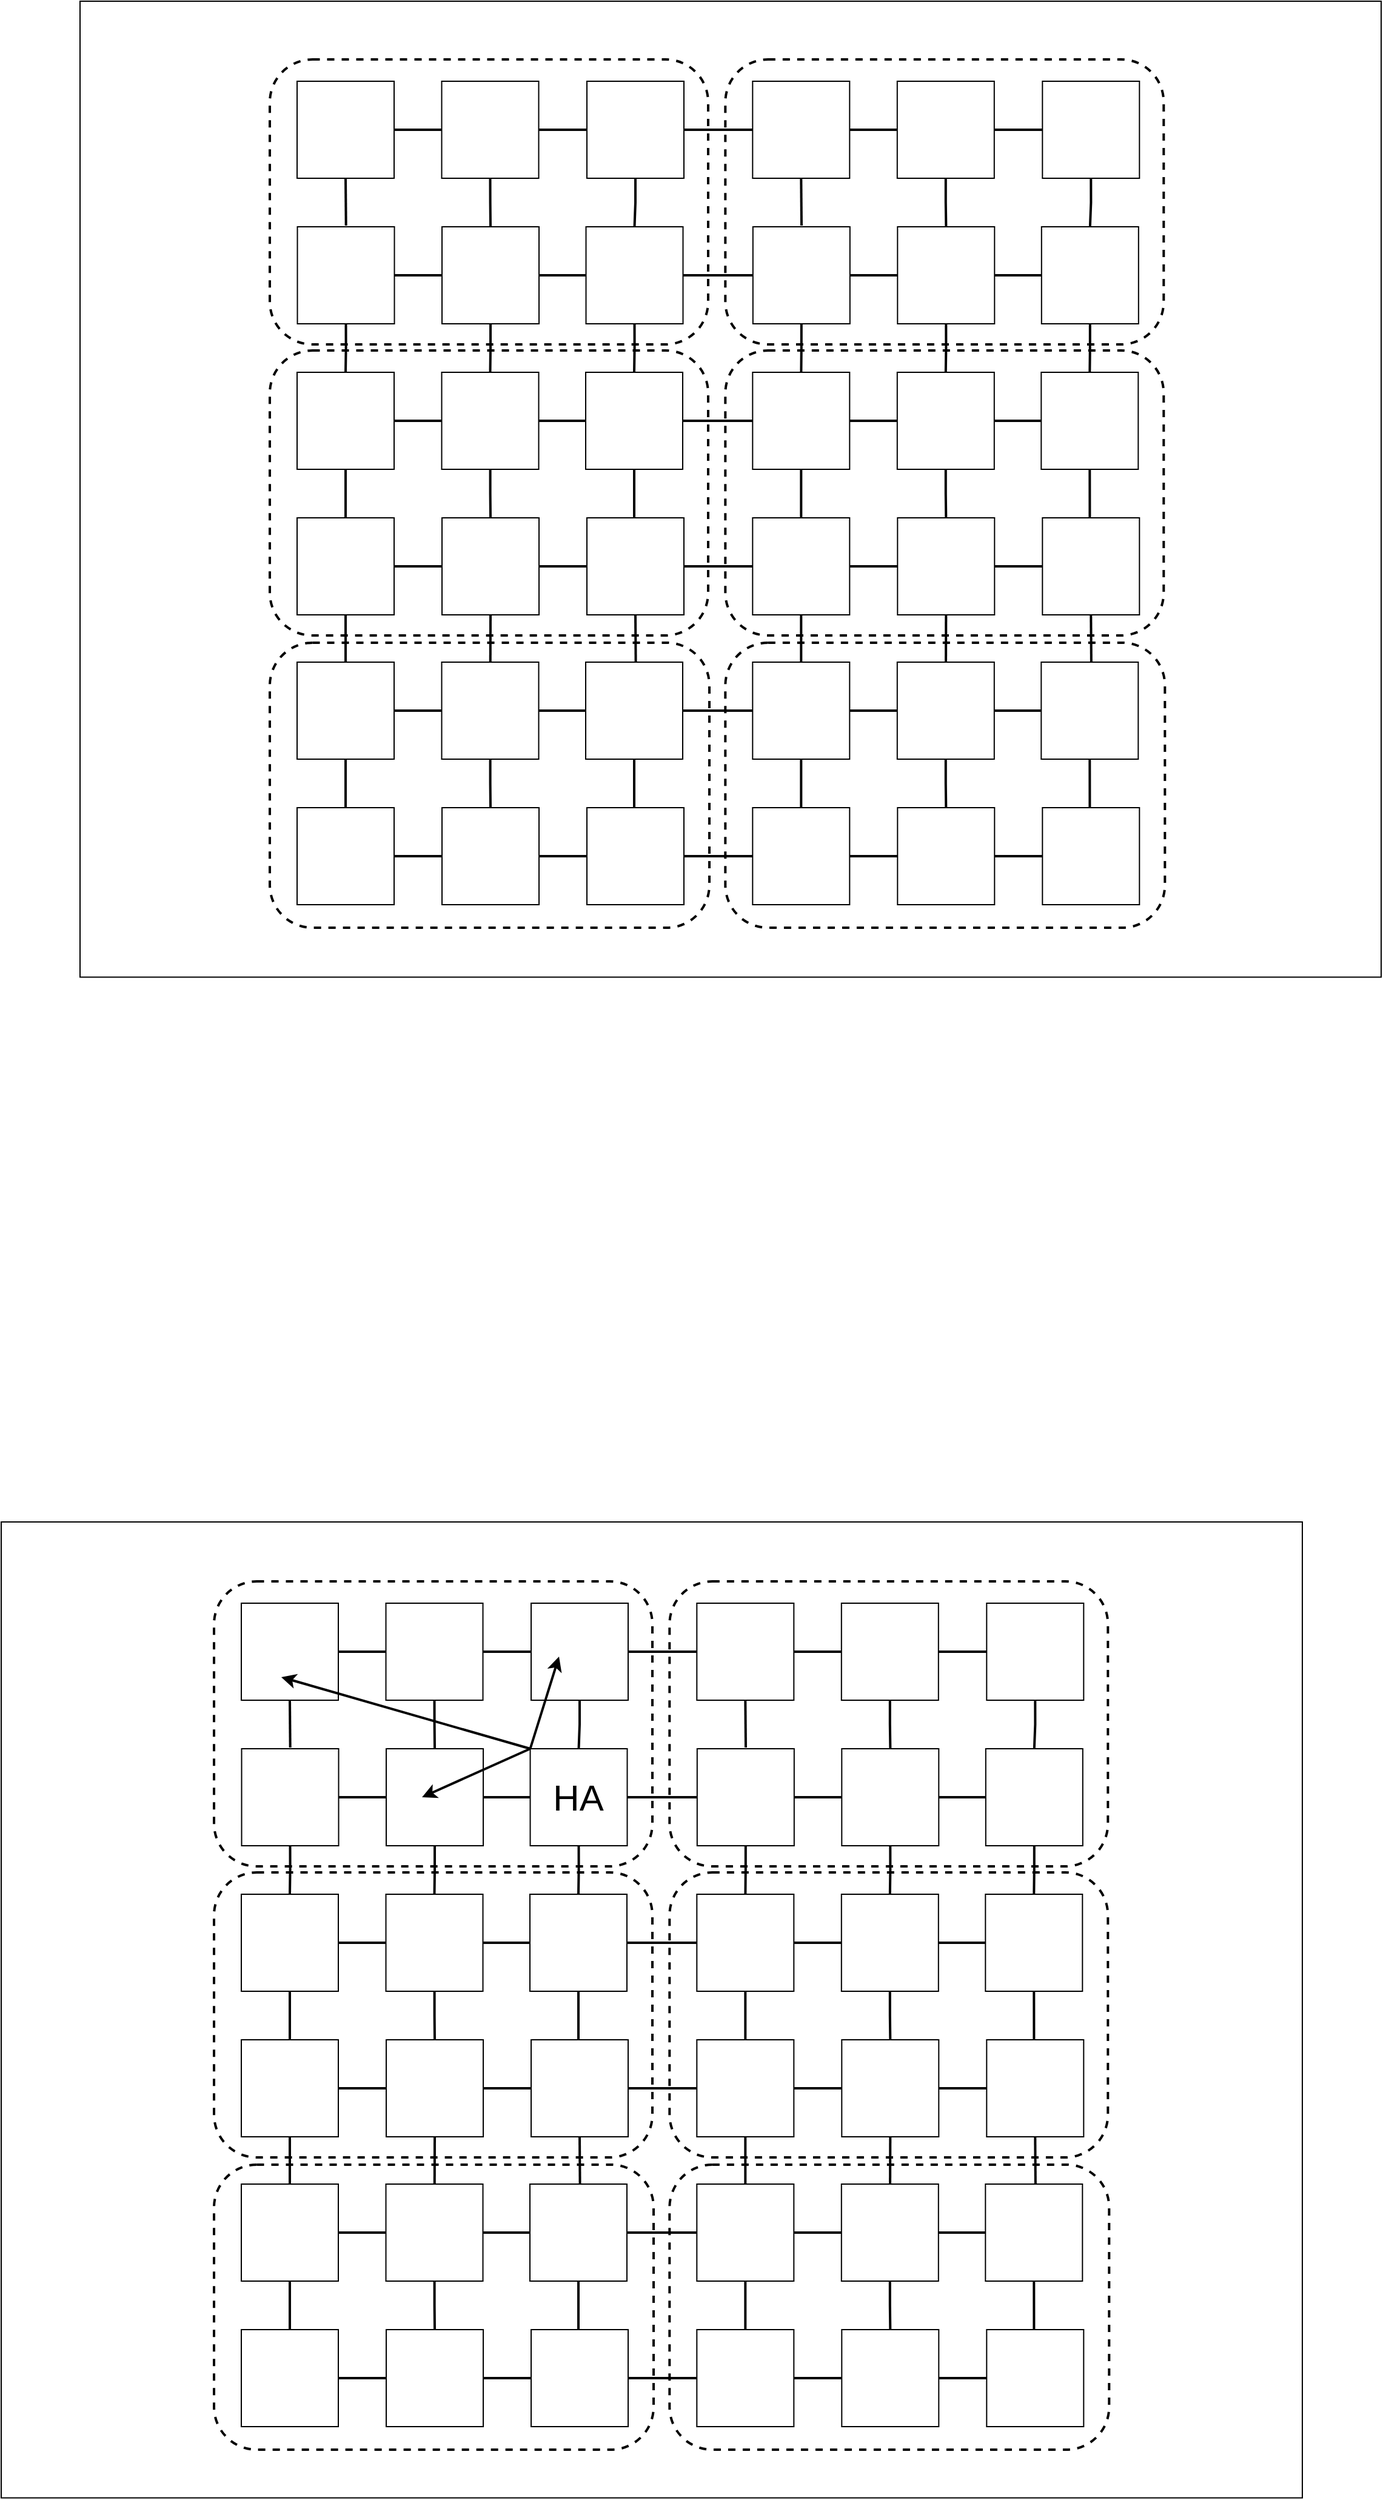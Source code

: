 <mxfile version="21.0.6" type="github">
  <diagram name="第 1 页" id="BdZXFUZkp3zy7psTD71H">
    <mxGraphModel dx="1926" dy="929" grid="0" gridSize="10" guides="1" tooltips="1" connect="1" arrows="1" fold="1" page="0" pageScale="1" pageWidth="827" pageHeight="1169" math="0" shadow="0">
      <root>
        <mxCell id="0" />
        <mxCell id="1" parent="0" />
        <mxCell id="eoQyR7euwlenSZiSCgOB-1" value="" style="rounded=0;whiteSpace=wrap;html=1;sketch=0;fillStyle=auto;strokeWidth=1;fontSize=20;aspect=fixed;fillColor=default;" vertex="1" parent="1">
          <mxGeometry x="4" y="335" width="1072.98" height="804.75" as="geometry" />
        </mxCell>
        <mxCell id="eoQyR7euwlenSZiSCgOB-2" value="" style="rounded=1;whiteSpace=wrap;html=1;dashed=1;strokeWidth=2;" vertex="1" parent="1">
          <mxGeometry x="160.5" y="864" width="362.5" height="235" as="geometry" />
        </mxCell>
        <mxCell id="eoQyR7euwlenSZiSCgOB-3" value="" style="rounded=1;whiteSpace=wrap;html=1;dashed=1;strokeWidth=2;" vertex="1" parent="1">
          <mxGeometry x="160.5" y="623" width="361.5" height="235" as="geometry" />
        </mxCell>
        <mxCell id="eoQyR7euwlenSZiSCgOB-4" value="" style="rounded=1;whiteSpace=wrap;html=1;dashed=1;strokeWidth=2;" vertex="1" parent="1">
          <mxGeometry x="160.5" y="383" width="361.5" height="235" as="geometry" />
        </mxCell>
        <mxCell id="eoQyR7euwlenSZiSCgOB-5" style="edgeStyle=orthogonalEdgeStyle;rounded=0;orthogonalLoop=1;jettySize=auto;html=1;exitX=1;exitY=0.5;exitDx=0;exitDy=0;endArrow=none;endFill=0;strokeColor=default;strokeWidth=2;" edge="1" parent="1" source="eoQyR7euwlenSZiSCgOB-6" target="eoQyR7euwlenSZiSCgOB-7">
          <mxGeometry relative="1" as="geometry" />
        </mxCell>
        <mxCell id="eoQyR7euwlenSZiSCgOB-6" value="" style="whiteSpace=wrap;html=1;aspect=fixed;labelBackgroundColor=default;strokeColor=default;fontSize=13;fillColor=none;" vertex="1" parent="1">
          <mxGeometry x="183" y="401" width="80" height="80" as="geometry" />
        </mxCell>
        <mxCell id="eoQyR7euwlenSZiSCgOB-7" value="" style="whiteSpace=wrap;html=1;aspect=fixed;labelBackgroundColor=default;strokeColor=default;fontSize=13;fillColor=none;" vertex="1" parent="1">
          <mxGeometry x="302.25" y="401" width="80" height="80" as="geometry" />
        </mxCell>
        <mxCell id="eoQyR7euwlenSZiSCgOB-8" value="" style="whiteSpace=wrap;html=1;aspect=fixed;labelBackgroundColor=default;strokeColor=default;fontSize=13;fillColor=none;" vertex="1" parent="1">
          <mxGeometry x="422" y="401" width="80" height="80" as="geometry" />
        </mxCell>
        <mxCell id="eoQyR7euwlenSZiSCgOB-9" style="edgeStyle=orthogonalEdgeStyle;rounded=0;orthogonalLoop=1;jettySize=auto;html=1;exitX=0.5;exitY=1;exitDx=0;exitDy=0;strokeWidth=2;endArrow=none;endFill=0;strokeColor=default;" edge="1" parent="1" source="eoQyR7euwlenSZiSCgOB-10" target="eoQyR7euwlenSZiSCgOB-13">
          <mxGeometry relative="1" as="geometry" />
        </mxCell>
        <mxCell id="eoQyR7euwlenSZiSCgOB-10" value="" style="whiteSpace=wrap;html=1;aspect=fixed;labelBackgroundColor=default;strokeColor=default;fontSize=13;fillColor=none;" vertex="1" parent="1">
          <mxGeometry x="183.25" y="521" width="80" height="80" as="geometry" />
        </mxCell>
        <mxCell id="eoQyR7euwlenSZiSCgOB-11" value="" style="whiteSpace=wrap;html=1;aspect=fixed;labelBackgroundColor=default;strokeColor=default;fontSize=13;fillColor=none;" vertex="1" parent="1">
          <mxGeometry x="302.5" y="521" width="80" height="80" as="geometry" />
        </mxCell>
        <mxCell id="eoQyR7euwlenSZiSCgOB-12" value="" style="whiteSpace=wrap;html=1;aspect=fixed;labelBackgroundColor=default;strokeColor=default;fontSize=13;fillColor=none;" vertex="1" parent="1">
          <mxGeometry x="421.25" y="521" width="80" height="80" as="geometry" />
        </mxCell>
        <mxCell id="eoQyR7euwlenSZiSCgOB-13" value="" style="whiteSpace=wrap;html=1;aspect=fixed;labelBackgroundColor=default;strokeColor=default;fontSize=13;fillColor=none;" vertex="1" parent="1">
          <mxGeometry x="183" y="641" width="80" height="80" as="geometry" />
        </mxCell>
        <mxCell id="eoQyR7euwlenSZiSCgOB-14" value="" style="whiteSpace=wrap;html=1;aspect=fixed;labelBackgroundColor=default;strokeColor=default;fontSize=13;fillColor=none;" vertex="1" parent="1">
          <mxGeometry x="302.25" y="641" width="80" height="80" as="geometry" />
        </mxCell>
        <mxCell id="eoQyR7euwlenSZiSCgOB-15" value="" style="whiteSpace=wrap;html=1;aspect=fixed;labelBackgroundColor=default;strokeColor=default;fontSize=13;fillColor=none;" vertex="1" parent="1">
          <mxGeometry x="421" y="641" width="80" height="80" as="geometry" />
        </mxCell>
        <mxCell id="eoQyR7euwlenSZiSCgOB-16" value="" style="whiteSpace=wrap;html=1;aspect=fixed;labelBackgroundColor=default;strokeColor=default;fontSize=13;fillColor=none;" vertex="1" parent="1">
          <mxGeometry x="183" y="761" width="80" height="80" as="geometry" />
        </mxCell>
        <mxCell id="eoQyR7euwlenSZiSCgOB-17" value="" style="whiteSpace=wrap;html=1;aspect=fixed;labelBackgroundColor=default;strokeColor=default;fontSize=13;fillColor=none;" vertex="1" parent="1">
          <mxGeometry x="302.5" y="761" width="80" height="80" as="geometry" />
        </mxCell>
        <mxCell id="eoQyR7euwlenSZiSCgOB-18" value="" style="whiteSpace=wrap;html=1;aspect=fixed;labelBackgroundColor=default;strokeColor=default;fontSize=13;fillColor=default;" vertex="1" parent="1">
          <mxGeometry x="422" y="761" width="80" height="80" as="geometry" />
        </mxCell>
        <mxCell id="eoQyR7euwlenSZiSCgOB-19" style="edgeStyle=orthogonalEdgeStyle;rounded=0;orthogonalLoop=1;jettySize=auto;html=1;exitX=0.5;exitY=1;exitDx=0;exitDy=0;strokeWidth=2;endArrow=none;endFill=0;strokeColor=default;entryX=0.5;entryY=0;entryDx=0;entryDy=0;" edge="1" parent="1" source="eoQyR7euwlenSZiSCgOB-13" target="eoQyR7euwlenSZiSCgOB-16">
          <mxGeometry relative="1" as="geometry">
            <mxPoint x="136.34" y="881" as="sourcePoint" />
            <mxPoint x="136.34" y="921" as="targetPoint" />
          </mxGeometry>
        </mxCell>
        <mxCell id="eoQyR7euwlenSZiSCgOB-20" style="edgeStyle=orthogonalEdgeStyle;rounded=0;orthogonalLoop=1;jettySize=auto;html=1;exitX=1;exitY=0.5;exitDx=0;exitDy=0;strokeWidth=2;endArrow=none;endFill=0;strokeColor=default;" edge="1" parent="1" source="eoQyR7euwlenSZiSCgOB-16">
          <mxGeometry relative="1" as="geometry">
            <mxPoint x="277.34" y="886" as="sourcePoint" />
            <mxPoint x="302.34" y="801" as="targetPoint" />
          </mxGeometry>
        </mxCell>
        <mxCell id="eoQyR7euwlenSZiSCgOB-21" style="edgeStyle=orthogonalEdgeStyle;rounded=0;orthogonalLoop=1;jettySize=auto;html=1;exitX=1;exitY=0.5;exitDx=0;exitDy=0;strokeWidth=2;endArrow=none;endFill=0;strokeColor=default;entryX=0;entryY=0.5;entryDx=0;entryDy=0;" edge="1" parent="1" source="eoQyR7euwlenSZiSCgOB-17" target="eoQyR7euwlenSZiSCgOB-18">
          <mxGeometry relative="1" as="geometry">
            <mxPoint x="371.34" y="865" as="sourcePoint" />
            <mxPoint x="371.34" y="905" as="targetPoint" />
          </mxGeometry>
        </mxCell>
        <mxCell id="eoQyR7euwlenSZiSCgOB-22" style="edgeStyle=orthogonalEdgeStyle;rounded=0;orthogonalLoop=1;jettySize=auto;html=1;strokeWidth=2;endArrow=none;endFill=0;strokeColor=default;entryX=0;entryY=0.5;entryDx=0;entryDy=0;" edge="1" parent="1" source="eoQyR7euwlenSZiSCgOB-14" target="eoQyR7euwlenSZiSCgOB-15">
          <mxGeometry relative="1" as="geometry">
            <mxPoint x="386.34" y="738" as="sourcePoint" />
            <mxPoint x="418.34" y="681" as="targetPoint" />
          </mxGeometry>
        </mxCell>
        <mxCell id="eoQyR7euwlenSZiSCgOB-23" style="edgeStyle=orthogonalEdgeStyle;rounded=0;orthogonalLoop=1;jettySize=auto;html=1;exitX=0.5;exitY=1;exitDx=0;exitDy=0;strokeWidth=2;endArrow=none;endFill=0;strokeColor=default;" edge="1" parent="1" source="eoQyR7euwlenSZiSCgOB-15" target="eoQyR7euwlenSZiSCgOB-18">
          <mxGeometry relative="1" as="geometry">
            <mxPoint x="401.34" y="738" as="sourcePoint" />
            <mxPoint x="401.34" y="778" as="targetPoint" />
            <Array as="points">
              <mxPoint x="461.34" y="751" />
              <mxPoint x="461.34" y="751" />
            </Array>
          </mxGeometry>
        </mxCell>
        <mxCell id="eoQyR7euwlenSZiSCgOB-24" style="edgeStyle=orthogonalEdgeStyle;rounded=0;orthogonalLoop=1;jettySize=auto;html=1;exitX=0.5;exitY=1;exitDx=0;exitDy=0;strokeWidth=2;endArrow=none;endFill=0;strokeColor=default;entryX=0.5;entryY=0;entryDx=0;entryDy=0;" edge="1" parent="1" source="eoQyR7euwlenSZiSCgOB-12" target="eoQyR7euwlenSZiSCgOB-15">
          <mxGeometry relative="1" as="geometry">
            <mxPoint x="424.34" y="611" as="sourcePoint" />
            <mxPoint x="424.34" y="651" as="targetPoint" />
          </mxGeometry>
        </mxCell>
        <mxCell id="eoQyR7euwlenSZiSCgOB-25" style="edgeStyle=orthogonalEdgeStyle;rounded=0;orthogonalLoop=1;jettySize=auto;html=1;exitX=0.5;exitY=1;exitDx=0;exitDy=0;strokeWidth=2;endArrow=none;endFill=0;strokeColor=default;entryX=0.5;entryY=0;entryDx=0;entryDy=0;" edge="1" parent="1" source="eoQyR7euwlenSZiSCgOB-8" target="eoQyR7euwlenSZiSCgOB-12">
          <mxGeometry relative="1" as="geometry">
            <mxPoint x="502.34" y="492" as="sourcePoint" />
            <mxPoint x="502.34" y="532" as="targetPoint" />
          </mxGeometry>
        </mxCell>
        <mxCell id="eoQyR7euwlenSZiSCgOB-26" style="edgeStyle=orthogonalEdgeStyle;rounded=0;orthogonalLoop=1;jettySize=auto;html=1;exitX=0.5;exitY=1;exitDx=0;exitDy=0;strokeWidth=2;endArrow=none;endFill=0;strokeColor=default;" edge="1" parent="1" source="eoQyR7euwlenSZiSCgOB-7" target="eoQyR7euwlenSZiSCgOB-11">
          <mxGeometry relative="1" as="geometry">
            <mxPoint x="389.34" y="489" as="sourcePoint" />
            <mxPoint x="389.34" y="529" as="targetPoint" />
          </mxGeometry>
        </mxCell>
        <mxCell id="eoQyR7euwlenSZiSCgOB-27" style="edgeStyle=orthogonalEdgeStyle;rounded=0;orthogonalLoop=1;jettySize=auto;html=1;exitX=1;exitY=0.5;exitDx=0;exitDy=0;strokeWidth=2;endArrow=none;endFill=0;strokeColor=default;entryX=0;entryY=0.5;entryDx=0;entryDy=0;" edge="1" parent="1" source="eoQyR7euwlenSZiSCgOB-11" target="eoQyR7euwlenSZiSCgOB-12">
          <mxGeometry relative="1" as="geometry">
            <mxPoint x="393.34" y="558" as="sourcePoint" />
            <mxPoint x="393.34" y="598" as="targetPoint" />
          </mxGeometry>
        </mxCell>
        <mxCell id="eoQyR7euwlenSZiSCgOB-28" style="edgeStyle=orthogonalEdgeStyle;rounded=0;orthogonalLoop=1;jettySize=auto;html=1;exitX=0.5;exitY=1;exitDx=0;exitDy=0;strokeWidth=2;endArrow=none;endFill=0;strokeColor=default;entryX=0.5;entryY=0;entryDx=0;entryDy=0;" edge="1" parent="1" source="eoQyR7euwlenSZiSCgOB-11" target="eoQyR7euwlenSZiSCgOB-14">
          <mxGeometry relative="1" as="geometry">
            <mxPoint x="350.34" y="615" as="sourcePoint" />
            <mxPoint x="350.34" y="655" as="targetPoint" />
          </mxGeometry>
        </mxCell>
        <mxCell id="eoQyR7euwlenSZiSCgOB-29" style="edgeStyle=orthogonalEdgeStyle;rounded=0;orthogonalLoop=1;jettySize=auto;html=1;strokeWidth=2;endArrow=none;endFill=0;strokeColor=default;entryX=0.5;entryY=0;entryDx=0;entryDy=0;" edge="1" parent="1" source="eoQyR7euwlenSZiSCgOB-14" target="eoQyR7euwlenSZiSCgOB-17">
          <mxGeometry relative="1" as="geometry">
            <mxPoint x="347.34" y="734" as="sourcePoint" />
            <mxPoint x="342.34" y="758" as="targetPoint" />
          </mxGeometry>
        </mxCell>
        <mxCell id="eoQyR7euwlenSZiSCgOB-30" style="edgeStyle=orthogonalEdgeStyle;rounded=0;orthogonalLoop=1;jettySize=auto;html=1;exitX=1;exitY=0.5;exitDx=0;exitDy=0;strokeWidth=2;endArrow=none;endFill=0;strokeColor=default;entryX=0;entryY=0.5;entryDx=0;entryDy=0;" edge="1" parent="1" source="eoQyR7euwlenSZiSCgOB-13" target="eoQyR7euwlenSZiSCgOB-14">
          <mxGeometry relative="1" as="geometry">
            <mxPoint x="267.34" y="739" as="sourcePoint" />
            <mxPoint x="267.34" y="779" as="targetPoint" />
          </mxGeometry>
        </mxCell>
        <mxCell id="eoQyR7euwlenSZiSCgOB-31" style="edgeStyle=orthogonalEdgeStyle;rounded=0;orthogonalLoop=1;jettySize=auto;html=1;exitX=1;exitY=0.5;exitDx=0;exitDy=0;strokeWidth=2;endArrow=none;endFill=0;strokeColor=default;entryX=0;entryY=0.5;entryDx=0;entryDy=0;" edge="1" parent="1" source="eoQyR7euwlenSZiSCgOB-10" target="eoQyR7euwlenSZiSCgOB-11">
          <mxGeometry relative="1" as="geometry">
            <mxPoint x="278.34" y="552" as="sourcePoint" />
            <mxPoint x="278.34" y="592" as="targetPoint" />
          </mxGeometry>
        </mxCell>
        <mxCell id="eoQyR7euwlenSZiSCgOB-32" style="edgeStyle=orthogonalEdgeStyle;rounded=0;orthogonalLoop=1;jettySize=auto;html=1;exitX=0.5;exitY=1;exitDx=0;exitDy=0;strokeWidth=2;endArrow=none;endFill=0;strokeColor=default;" edge="1" parent="1" source="eoQyR7euwlenSZiSCgOB-6">
          <mxGeometry relative="1" as="geometry">
            <mxPoint x="201.34" y="494" as="sourcePoint" />
            <mxPoint x="223.34" y="520" as="targetPoint" />
          </mxGeometry>
        </mxCell>
        <mxCell id="eoQyR7euwlenSZiSCgOB-33" style="edgeStyle=orthogonalEdgeStyle;rounded=0;orthogonalLoop=1;jettySize=auto;html=1;exitX=1;exitY=0.5;exitDx=0;exitDy=0;strokeWidth=2;endArrow=none;endFill=0;strokeColor=default;entryX=0;entryY=0.5;entryDx=0;entryDy=0;" edge="1" parent="1" source="eoQyR7euwlenSZiSCgOB-7" target="eoQyR7euwlenSZiSCgOB-8">
          <mxGeometry relative="1" as="geometry">
            <mxPoint x="400.34" y="469" as="sourcePoint" />
            <mxPoint x="400.34" y="509" as="targetPoint" />
          </mxGeometry>
        </mxCell>
        <mxCell id="eoQyR7euwlenSZiSCgOB-34" value="" style="whiteSpace=wrap;html=1;aspect=fixed;labelBackgroundColor=default;strokeColor=default;fontSize=13;fillColor=none;" vertex="1" parent="1">
          <mxGeometry x="183" y="880" width="80" height="80" as="geometry" />
        </mxCell>
        <mxCell id="eoQyR7euwlenSZiSCgOB-35" value="" style="whiteSpace=wrap;html=1;aspect=fixed;labelBackgroundColor=default;strokeColor=default;fontSize=13;fillColor=none;" vertex="1" parent="1">
          <mxGeometry x="302.25" y="880" width="80" height="80" as="geometry" />
        </mxCell>
        <mxCell id="eoQyR7euwlenSZiSCgOB-36" value="" style="whiteSpace=wrap;html=1;aspect=fixed;labelBackgroundColor=default;strokeColor=default;fontSize=13;fillColor=none;" vertex="1" parent="1">
          <mxGeometry x="421" y="880" width="80" height="80" as="geometry" />
        </mxCell>
        <mxCell id="eoQyR7euwlenSZiSCgOB-37" value="" style="whiteSpace=wrap;html=1;aspect=fixed;labelBackgroundColor=default;strokeColor=default;fontSize=13;fillColor=none;" vertex="1" parent="1">
          <mxGeometry x="183" y="1000" width="80" height="80" as="geometry" />
        </mxCell>
        <mxCell id="eoQyR7euwlenSZiSCgOB-38" value="" style="whiteSpace=wrap;html=1;aspect=fixed;labelBackgroundColor=default;strokeColor=default;fontSize=13;fillColor=none;" vertex="1" parent="1">
          <mxGeometry x="302.5" y="1000" width="80" height="80" as="geometry" />
        </mxCell>
        <mxCell id="eoQyR7euwlenSZiSCgOB-39" value="" style="whiteSpace=wrap;html=1;aspect=fixed;labelBackgroundColor=default;strokeColor=default;fontSize=13;fillColor=default;" vertex="1" parent="1">
          <mxGeometry x="422" y="1000" width="80" height="80" as="geometry" />
        </mxCell>
        <mxCell id="eoQyR7euwlenSZiSCgOB-40" style="edgeStyle=orthogonalEdgeStyle;rounded=0;orthogonalLoop=1;jettySize=auto;html=1;exitX=0.5;exitY=1;exitDx=0;exitDy=0;strokeWidth=2;endArrow=none;endFill=0;strokeColor=default;entryX=0.5;entryY=0;entryDx=0;entryDy=0;" edge="1" parent="1" source="eoQyR7euwlenSZiSCgOB-34" target="eoQyR7euwlenSZiSCgOB-37">
          <mxGeometry relative="1" as="geometry">
            <mxPoint x="136.34" y="1120" as="sourcePoint" />
            <mxPoint x="136.34" y="1160" as="targetPoint" />
          </mxGeometry>
        </mxCell>
        <mxCell id="eoQyR7euwlenSZiSCgOB-41" style="edgeStyle=orthogonalEdgeStyle;rounded=0;orthogonalLoop=1;jettySize=auto;html=1;exitX=1;exitY=0.5;exitDx=0;exitDy=0;strokeWidth=2;endArrow=none;endFill=0;strokeColor=default;" edge="1" parent="1" source="eoQyR7euwlenSZiSCgOB-37">
          <mxGeometry relative="1" as="geometry">
            <mxPoint x="277.34" y="1125" as="sourcePoint" />
            <mxPoint x="302.34" y="1040" as="targetPoint" />
          </mxGeometry>
        </mxCell>
        <mxCell id="eoQyR7euwlenSZiSCgOB-42" style="edgeStyle=orthogonalEdgeStyle;rounded=0;orthogonalLoop=1;jettySize=auto;html=1;exitX=1;exitY=0.5;exitDx=0;exitDy=0;strokeWidth=2;endArrow=none;endFill=0;strokeColor=default;entryX=0;entryY=0.5;entryDx=0;entryDy=0;" edge="1" parent="1" source="eoQyR7euwlenSZiSCgOB-38" target="eoQyR7euwlenSZiSCgOB-39">
          <mxGeometry relative="1" as="geometry">
            <mxPoint x="371.34" y="1104" as="sourcePoint" />
            <mxPoint x="371.34" y="1144" as="targetPoint" />
          </mxGeometry>
        </mxCell>
        <mxCell id="eoQyR7euwlenSZiSCgOB-43" style="edgeStyle=orthogonalEdgeStyle;rounded=0;orthogonalLoop=1;jettySize=auto;html=1;strokeWidth=2;endArrow=none;endFill=0;strokeColor=default;entryX=0;entryY=0.5;entryDx=0;entryDy=0;" edge="1" parent="1" source="eoQyR7euwlenSZiSCgOB-35" target="eoQyR7euwlenSZiSCgOB-36">
          <mxGeometry relative="1" as="geometry">
            <mxPoint x="386.34" y="977" as="sourcePoint" />
            <mxPoint x="418.34" y="920" as="targetPoint" />
          </mxGeometry>
        </mxCell>
        <mxCell id="eoQyR7euwlenSZiSCgOB-44" style="edgeStyle=orthogonalEdgeStyle;rounded=0;orthogonalLoop=1;jettySize=auto;html=1;exitX=0.5;exitY=1;exitDx=0;exitDy=0;strokeWidth=2;endArrow=none;endFill=0;strokeColor=default;" edge="1" parent="1" source="eoQyR7euwlenSZiSCgOB-36" target="eoQyR7euwlenSZiSCgOB-39">
          <mxGeometry relative="1" as="geometry">
            <mxPoint x="401.34" y="977" as="sourcePoint" />
            <mxPoint x="401.34" y="1017" as="targetPoint" />
            <Array as="points">
              <mxPoint x="461.34" y="990" />
              <mxPoint x="461.34" y="990" />
            </Array>
          </mxGeometry>
        </mxCell>
        <mxCell id="eoQyR7euwlenSZiSCgOB-45" style="edgeStyle=orthogonalEdgeStyle;rounded=0;orthogonalLoop=1;jettySize=auto;html=1;strokeWidth=2;endArrow=none;endFill=0;strokeColor=default;entryX=0.5;entryY=0;entryDx=0;entryDy=0;" edge="1" parent="1" source="eoQyR7euwlenSZiSCgOB-35" target="eoQyR7euwlenSZiSCgOB-38">
          <mxGeometry relative="1" as="geometry">
            <mxPoint x="347.34" y="973" as="sourcePoint" />
            <mxPoint x="342.34" y="997" as="targetPoint" />
          </mxGeometry>
        </mxCell>
        <mxCell id="eoQyR7euwlenSZiSCgOB-46" style="edgeStyle=orthogonalEdgeStyle;rounded=0;orthogonalLoop=1;jettySize=auto;html=1;exitX=1;exitY=0.5;exitDx=0;exitDy=0;strokeWidth=2;endArrow=none;endFill=0;strokeColor=default;entryX=0;entryY=0.5;entryDx=0;entryDy=0;" edge="1" parent="1" source="eoQyR7euwlenSZiSCgOB-34" target="eoQyR7euwlenSZiSCgOB-35">
          <mxGeometry relative="1" as="geometry">
            <mxPoint x="267.34" y="978" as="sourcePoint" />
            <mxPoint x="267.34" y="1018" as="targetPoint" />
          </mxGeometry>
        </mxCell>
        <mxCell id="eoQyR7euwlenSZiSCgOB-47" value="" style="endArrow=none;html=1;rounded=0;entryX=0.5;entryY=1;entryDx=0;entryDy=0;exitX=0.516;exitY=0;exitDx=0;exitDy=0;exitPerimeter=0;strokeWidth=2;" edge="1" parent="1" source="eoQyR7euwlenSZiSCgOB-36" target="eoQyR7euwlenSZiSCgOB-18">
          <mxGeometry width="50" height="50" relative="1" as="geometry">
            <mxPoint x="405.34" y="905" as="sourcePoint" />
            <mxPoint x="455.34" y="855" as="targetPoint" />
          </mxGeometry>
        </mxCell>
        <mxCell id="eoQyR7euwlenSZiSCgOB-48" value="" style="endArrow=none;html=1;rounded=0;entryX=0.5;entryY=1;entryDx=0;entryDy=0;strokeWidth=2;" edge="1" parent="1" source="eoQyR7euwlenSZiSCgOB-35" target="eoQyR7euwlenSZiSCgOB-17">
          <mxGeometry width="50" height="50" relative="1" as="geometry">
            <mxPoint x="325.34" y="905" as="sourcePoint" />
            <mxPoint x="375.34" y="855" as="targetPoint" />
          </mxGeometry>
        </mxCell>
        <mxCell id="eoQyR7euwlenSZiSCgOB-49" value="" style="endArrow=none;html=1;rounded=0;entryX=0.5;entryY=1;entryDx=0;entryDy=0;exitX=0.5;exitY=0;exitDx=0;exitDy=0;strokeWidth=2;" edge="1" parent="1" source="eoQyR7euwlenSZiSCgOB-34" target="eoQyR7euwlenSZiSCgOB-16">
          <mxGeometry width="50" height="50" relative="1" as="geometry">
            <mxPoint x="155.34" y="915" as="sourcePoint" />
            <mxPoint x="205.34" y="865" as="targetPoint" />
          </mxGeometry>
        </mxCell>
        <mxCell id="eoQyR7euwlenSZiSCgOB-50" value="" style="rounded=1;whiteSpace=wrap;html=1;dashed=1;strokeWidth=2;" vertex="1" parent="1">
          <mxGeometry x="536.16" y="864" width="362.5" height="235" as="geometry" />
        </mxCell>
        <mxCell id="eoQyR7euwlenSZiSCgOB-51" value="" style="rounded=1;whiteSpace=wrap;html=1;dashed=1;strokeWidth=2;" vertex="1" parent="1">
          <mxGeometry x="536.16" y="623" width="361.5" height="235" as="geometry" />
        </mxCell>
        <mxCell id="eoQyR7euwlenSZiSCgOB-52" value="" style="rounded=1;whiteSpace=wrap;html=1;dashed=1;strokeWidth=2;" vertex="1" parent="1">
          <mxGeometry x="536.16" y="383" width="361.5" height="235" as="geometry" />
        </mxCell>
        <mxCell id="eoQyR7euwlenSZiSCgOB-53" style="edgeStyle=orthogonalEdgeStyle;rounded=0;orthogonalLoop=1;jettySize=auto;html=1;exitX=1;exitY=0.5;exitDx=0;exitDy=0;endArrow=none;endFill=0;strokeColor=default;strokeWidth=2;" edge="1" parent="1" source="eoQyR7euwlenSZiSCgOB-54" target="eoQyR7euwlenSZiSCgOB-55">
          <mxGeometry relative="1" as="geometry" />
        </mxCell>
        <mxCell id="eoQyR7euwlenSZiSCgOB-54" value="" style="whiteSpace=wrap;html=1;aspect=fixed;labelBackgroundColor=default;strokeColor=default;fontSize=13;fillColor=none;" vertex="1" parent="1">
          <mxGeometry x="558.66" y="401" width="80" height="80" as="geometry" />
        </mxCell>
        <mxCell id="eoQyR7euwlenSZiSCgOB-55" value="" style="whiteSpace=wrap;html=1;aspect=fixed;labelBackgroundColor=default;strokeColor=default;fontSize=13;fillColor=none;" vertex="1" parent="1">
          <mxGeometry x="677.91" y="401" width="80" height="80" as="geometry" />
        </mxCell>
        <mxCell id="eoQyR7euwlenSZiSCgOB-56" value="" style="whiteSpace=wrap;html=1;aspect=fixed;labelBackgroundColor=default;strokeColor=default;fontSize=13;fillColor=none;" vertex="1" parent="1">
          <mxGeometry x="797.66" y="401" width="80" height="80" as="geometry" />
        </mxCell>
        <mxCell id="eoQyR7euwlenSZiSCgOB-57" style="edgeStyle=orthogonalEdgeStyle;rounded=0;orthogonalLoop=1;jettySize=auto;html=1;exitX=0.5;exitY=1;exitDx=0;exitDy=0;strokeWidth=2;endArrow=none;endFill=0;strokeColor=default;" edge="1" parent="1" source="eoQyR7euwlenSZiSCgOB-58" target="eoQyR7euwlenSZiSCgOB-61">
          <mxGeometry relative="1" as="geometry" />
        </mxCell>
        <mxCell id="eoQyR7euwlenSZiSCgOB-58" value="" style="whiteSpace=wrap;html=1;aspect=fixed;labelBackgroundColor=default;strokeColor=default;fontSize=13;fillColor=none;" vertex="1" parent="1">
          <mxGeometry x="558.91" y="521" width="80" height="80" as="geometry" />
        </mxCell>
        <mxCell id="eoQyR7euwlenSZiSCgOB-59" value="" style="whiteSpace=wrap;html=1;aspect=fixed;labelBackgroundColor=default;strokeColor=default;fontSize=13;fillColor=none;" vertex="1" parent="1">
          <mxGeometry x="678.16" y="521" width="80" height="80" as="geometry" />
        </mxCell>
        <mxCell id="eoQyR7euwlenSZiSCgOB-60" value="" style="whiteSpace=wrap;html=1;aspect=fixed;labelBackgroundColor=default;strokeColor=default;fontSize=13;fillColor=none;" vertex="1" parent="1">
          <mxGeometry x="796.91" y="521" width="80" height="80" as="geometry" />
        </mxCell>
        <mxCell id="eoQyR7euwlenSZiSCgOB-61" value="" style="whiteSpace=wrap;html=1;aspect=fixed;labelBackgroundColor=default;strokeColor=default;fontSize=13;fillColor=none;" vertex="1" parent="1">
          <mxGeometry x="558.66" y="641" width="80" height="80" as="geometry" />
        </mxCell>
        <mxCell id="eoQyR7euwlenSZiSCgOB-62" value="" style="whiteSpace=wrap;html=1;aspect=fixed;labelBackgroundColor=default;strokeColor=default;fontSize=13;fillColor=none;" vertex="1" parent="1">
          <mxGeometry x="677.91" y="641" width="80" height="80" as="geometry" />
        </mxCell>
        <mxCell id="eoQyR7euwlenSZiSCgOB-63" value="" style="whiteSpace=wrap;html=1;aspect=fixed;labelBackgroundColor=default;strokeColor=default;fontSize=13;fillColor=none;" vertex="1" parent="1">
          <mxGeometry x="796.66" y="641" width="80" height="80" as="geometry" />
        </mxCell>
        <mxCell id="eoQyR7euwlenSZiSCgOB-64" value="" style="whiteSpace=wrap;html=1;aspect=fixed;labelBackgroundColor=default;strokeColor=default;fontSize=13;fillColor=none;" vertex="1" parent="1">
          <mxGeometry x="558.66" y="761" width="80" height="80" as="geometry" />
        </mxCell>
        <mxCell id="eoQyR7euwlenSZiSCgOB-65" value="" style="whiteSpace=wrap;html=1;aspect=fixed;labelBackgroundColor=default;strokeColor=default;fontSize=13;fillColor=none;" vertex="1" parent="1">
          <mxGeometry x="678.16" y="761" width="80" height="80" as="geometry" />
        </mxCell>
        <mxCell id="eoQyR7euwlenSZiSCgOB-66" value="" style="whiteSpace=wrap;html=1;aspect=fixed;labelBackgroundColor=default;strokeColor=default;fontSize=13;fillColor=default;" vertex="1" parent="1">
          <mxGeometry x="797.66" y="761" width="80" height="80" as="geometry" />
        </mxCell>
        <mxCell id="eoQyR7euwlenSZiSCgOB-67" style="edgeStyle=orthogonalEdgeStyle;rounded=0;orthogonalLoop=1;jettySize=auto;html=1;exitX=0.5;exitY=1;exitDx=0;exitDy=0;strokeWidth=2;endArrow=none;endFill=0;strokeColor=default;entryX=0.5;entryY=0;entryDx=0;entryDy=0;" edge="1" parent="1" source="eoQyR7euwlenSZiSCgOB-61" target="eoQyR7euwlenSZiSCgOB-64">
          <mxGeometry relative="1" as="geometry">
            <mxPoint x="512" y="881" as="sourcePoint" />
            <mxPoint x="512" y="921" as="targetPoint" />
          </mxGeometry>
        </mxCell>
        <mxCell id="eoQyR7euwlenSZiSCgOB-68" style="edgeStyle=orthogonalEdgeStyle;rounded=0;orthogonalLoop=1;jettySize=auto;html=1;exitX=1;exitY=0.5;exitDx=0;exitDy=0;strokeWidth=2;endArrow=none;endFill=0;strokeColor=default;" edge="1" parent="1" source="eoQyR7euwlenSZiSCgOB-64">
          <mxGeometry relative="1" as="geometry">
            <mxPoint x="653" y="886" as="sourcePoint" />
            <mxPoint x="678" y="801" as="targetPoint" />
          </mxGeometry>
        </mxCell>
        <mxCell id="eoQyR7euwlenSZiSCgOB-69" style="edgeStyle=orthogonalEdgeStyle;rounded=0;orthogonalLoop=1;jettySize=auto;html=1;exitX=1;exitY=0.5;exitDx=0;exitDy=0;strokeWidth=2;endArrow=none;endFill=0;strokeColor=default;entryX=0;entryY=0.5;entryDx=0;entryDy=0;" edge="1" parent="1" source="eoQyR7euwlenSZiSCgOB-65" target="eoQyR7euwlenSZiSCgOB-66">
          <mxGeometry relative="1" as="geometry">
            <mxPoint x="747" y="865" as="sourcePoint" />
            <mxPoint x="747" y="905" as="targetPoint" />
          </mxGeometry>
        </mxCell>
        <mxCell id="eoQyR7euwlenSZiSCgOB-70" style="edgeStyle=orthogonalEdgeStyle;rounded=0;orthogonalLoop=1;jettySize=auto;html=1;strokeWidth=2;endArrow=none;endFill=0;strokeColor=default;entryX=0;entryY=0.5;entryDx=0;entryDy=0;" edge="1" parent="1" source="eoQyR7euwlenSZiSCgOB-62" target="eoQyR7euwlenSZiSCgOB-63">
          <mxGeometry relative="1" as="geometry">
            <mxPoint x="762" y="738" as="sourcePoint" />
            <mxPoint x="794" y="681" as="targetPoint" />
          </mxGeometry>
        </mxCell>
        <mxCell id="eoQyR7euwlenSZiSCgOB-71" style="edgeStyle=orthogonalEdgeStyle;rounded=0;orthogonalLoop=1;jettySize=auto;html=1;exitX=0.5;exitY=1;exitDx=0;exitDy=0;strokeWidth=2;endArrow=none;endFill=0;strokeColor=default;" edge="1" parent="1" source="eoQyR7euwlenSZiSCgOB-63" target="eoQyR7euwlenSZiSCgOB-66">
          <mxGeometry relative="1" as="geometry">
            <mxPoint x="777" y="738" as="sourcePoint" />
            <mxPoint x="777" y="778" as="targetPoint" />
            <Array as="points">
              <mxPoint x="837" y="751" />
              <mxPoint x="837" y="751" />
            </Array>
          </mxGeometry>
        </mxCell>
        <mxCell id="eoQyR7euwlenSZiSCgOB-72" style="edgeStyle=orthogonalEdgeStyle;rounded=0;orthogonalLoop=1;jettySize=auto;html=1;exitX=0.5;exitY=1;exitDx=0;exitDy=0;strokeWidth=2;endArrow=none;endFill=0;strokeColor=default;entryX=0.5;entryY=0;entryDx=0;entryDy=0;" edge="1" parent="1" source="eoQyR7euwlenSZiSCgOB-60" target="eoQyR7euwlenSZiSCgOB-63">
          <mxGeometry relative="1" as="geometry">
            <mxPoint x="800" y="611" as="sourcePoint" />
            <mxPoint x="800" y="651" as="targetPoint" />
          </mxGeometry>
        </mxCell>
        <mxCell id="eoQyR7euwlenSZiSCgOB-73" style="edgeStyle=orthogonalEdgeStyle;rounded=0;orthogonalLoop=1;jettySize=auto;html=1;exitX=0.5;exitY=1;exitDx=0;exitDy=0;strokeWidth=2;endArrow=none;endFill=0;strokeColor=default;entryX=0.5;entryY=0;entryDx=0;entryDy=0;" edge="1" parent="1" source="eoQyR7euwlenSZiSCgOB-56" target="eoQyR7euwlenSZiSCgOB-60">
          <mxGeometry relative="1" as="geometry">
            <mxPoint x="878" y="492" as="sourcePoint" />
            <mxPoint x="878" y="532" as="targetPoint" />
          </mxGeometry>
        </mxCell>
        <mxCell id="eoQyR7euwlenSZiSCgOB-74" style="edgeStyle=orthogonalEdgeStyle;rounded=0;orthogonalLoop=1;jettySize=auto;html=1;exitX=0.5;exitY=1;exitDx=0;exitDy=0;strokeWidth=2;endArrow=none;endFill=0;strokeColor=default;" edge="1" parent="1" source="eoQyR7euwlenSZiSCgOB-55" target="eoQyR7euwlenSZiSCgOB-59">
          <mxGeometry relative="1" as="geometry">
            <mxPoint x="765" y="489" as="sourcePoint" />
            <mxPoint x="765" y="529" as="targetPoint" />
          </mxGeometry>
        </mxCell>
        <mxCell id="eoQyR7euwlenSZiSCgOB-75" style="edgeStyle=orthogonalEdgeStyle;rounded=0;orthogonalLoop=1;jettySize=auto;html=1;exitX=1;exitY=0.5;exitDx=0;exitDy=0;strokeWidth=2;endArrow=none;endFill=0;strokeColor=default;entryX=0;entryY=0.5;entryDx=0;entryDy=0;" edge="1" parent="1" source="eoQyR7euwlenSZiSCgOB-59" target="eoQyR7euwlenSZiSCgOB-60">
          <mxGeometry relative="1" as="geometry">
            <mxPoint x="769" y="558" as="sourcePoint" />
            <mxPoint x="769" y="598" as="targetPoint" />
          </mxGeometry>
        </mxCell>
        <mxCell id="eoQyR7euwlenSZiSCgOB-76" style="edgeStyle=orthogonalEdgeStyle;rounded=0;orthogonalLoop=1;jettySize=auto;html=1;exitX=0.5;exitY=1;exitDx=0;exitDy=0;strokeWidth=2;endArrow=none;endFill=0;strokeColor=default;entryX=0.5;entryY=0;entryDx=0;entryDy=0;" edge="1" parent="1" source="eoQyR7euwlenSZiSCgOB-59" target="eoQyR7euwlenSZiSCgOB-62">
          <mxGeometry relative="1" as="geometry">
            <mxPoint x="726" y="615" as="sourcePoint" />
            <mxPoint x="726" y="655" as="targetPoint" />
          </mxGeometry>
        </mxCell>
        <mxCell id="eoQyR7euwlenSZiSCgOB-77" style="edgeStyle=orthogonalEdgeStyle;rounded=0;orthogonalLoop=1;jettySize=auto;html=1;strokeWidth=2;endArrow=none;endFill=0;strokeColor=default;entryX=0.5;entryY=0;entryDx=0;entryDy=0;" edge="1" parent="1" source="eoQyR7euwlenSZiSCgOB-62" target="eoQyR7euwlenSZiSCgOB-65">
          <mxGeometry relative="1" as="geometry">
            <mxPoint x="723" y="734" as="sourcePoint" />
            <mxPoint x="718" y="758" as="targetPoint" />
          </mxGeometry>
        </mxCell>
        <mxCell id="eoQyR7euwlenSZiSCgOB-78" style="edgeStyle=orthogonalEdgeStyle;rounded=0;orthogonalLoop=1;jettySize=auto;html=1;exitX=1;exitY=0.5;exitDx=0;exitDy=0;strokeWidth=2;endArrow=none;endFill=0;strokeColor=default;entryX=0;entryY=0.5;entryDx=0;entryDy=0;" edge="1" parent="1" source="eoQyR7euwlenSZiSCgOB-61" target="eoQyR7euwlenSZiSCgOB-62">
          <mxGeometry relative="1" as="geometry">
            <mxPoint x="643" y="739" as="sourcePoint" />
            <mxPoint x="643" y="779" as="targetPoint" />
          </mxGeometry>
        </mxCell>
        <mxCell id="eoQyR7euwlenSZiSCgOB-79" style="edgeStyle=orthogonalEdgeStyle;rounded=0;orthogonalLoop=1;jettySize=auto;html=1;exitX=1;exitY=0.5;exitDx=0;exitDy=0;strokeWidth=2;endArrow=none;endFill=0;strokeColor=default;entryX=0;entryY=0.5;entryDx=0;entryDy=0;" edge="1" parent="1" source="eoQyR7euwlenSZiSCgOB-58" target="eoQyR7euwlenSZiSCgOB-59">
          <mxGeometry relative="1" as="geometry">
            <mxPoint x="654" y="552" as="sourcePoint" />
            <mxPoint x="654" y="592" as="targetPoint" />
          </mxGeometry>
        </mxCell>
        <mxCell id="eoQyR7euwlenSZiSCgOB-80" style="edgeStyle=orthogonalEdgeStyle;rounded=0;orthogonalLoop=1;jettySize=auto;html=1;exitX=0.5;exitY=1;exitDx=0;exitDy=0;strokeWidth=2;endArrow=none;endFill=0;strokeColor=default;" edge="1" parent="1" source="eoQyR7euwlenSZiSCgOB-54">
          <mxGeometry relative="1" as="geometry">
            <mxPoint x="577" y="494" as="sourcePoint" />
            <mxPoint x="599" y="520" as="targetPoint" />
          </mxGeometry>
        </mxCell>
        <mxCell id="eoQyR7euwlenSZiSCgOB-81" style="edgeStyle=orthogonalEdgeStyle;rounded=0;orthogonalLoop=1;jettySize=auto;html=1;exitX=1;exitY=0.5;exitDx=0;exitDy=0;strokeWidth=2;endArrow=none;endFill=0;strokeColor=default;entryX=0;entryY=0.5;entryDx=0;entryDy=0;" edge="1" parent="1" source="eoQyR7euwlenSZiSCgOB-55" target="eoQyR7euwlenSZiSCgOB-56">
          <mxGeometry relative="1" as="geometry">
            <mxPoint x="776" y="469" as="sourcePoint" />
            <mxPoint x="776" y="509" as="targetPoint" />
          </mxGeometry>
        </mxCell>
        <mxCell id="eoQyR7euwlenSZiSCgOB-82" value="" style="whiteSpace=wrap;html=1;aspect=fixed;labelBackgroundColor=default;strokeColor=default;fontSize=13;fillColor=none;" vertex="1" parent="1">
          <mxGeometry x="558.66" y="880" width="80" height="80" as="geometry" />
        </mxCell>
        <mxCell id="eoQyR7euwlenSZiSCgOB-83" value="" style="whiteSpace=wrap;html=1;aspect=fixed;labelBackgroundColor=default;strokeColor=default;fontSize=13;fillColor=none;" vertex="1" parent="1">
          <mxGeometry x="677.91" y="880" width="80" height="80" as="geometry" />
        </mxCell>
        <mxCell id="eoQyR7euwlenSZiSCgOB-84" value="" style="whiteSpace=wrap;html=1;aspect=fixed;labelBackgroundColor=default;strokeColor=default;fontSize=13;fillColor=none;" vertex="1" parent="1">
          <mxGeometry x="796.66" y="880" width="80" height="80" as="geometry" />
        </mxCell>
        <mxCell id="eoQyR7euwlenSZiSCgOB-85" value="" style="whiteSpace=wrap;html=1;aspect=fixed;labelBackgroundColor=default;strokeColor=default;fontSize=13;fillColor=none;" vertex="1" parent="1">
          <mxGeometry x="558.66" y="1000" width="80" height="80" as="geometry" />
        </mxCell>
        <mxCell id="eoQyR7euwlenSZiSCgOB-86" value="" style="whiteSpace=wrap;html=1;aspect=fixed;labelBackgroundColor=default;strokeColor=default;fontSize=13;fillColor=none;" vertex="1" parent="1">
          <mxGeometry x="678.16" y="1000" width="80" height="80" as="geometry" />
        </mxCell>
        <mxCell id="eoQyR7euwlenSZiSCgOB-87" value="" style="whiteSpace=wrap;html=1;aspect=fixed;labelBackgroundColor=default;strokeColor=default;fontSize=13;fillColor=default;" vertex="1" parent="1">
          <mxGeometry x="797.66" y="1000" width="80" height="80" as="geometry" />
        </mxCell>
        <mxCell id="eoQyR7euwlenSZiSCgOB-88" style="edgeStyle=orthogonalEdgeStyle;rounded=0;orthogonalLoop=1;jettySize=auto;html=1;exitX=0.5;exitY=1;exitDx=0;exitDy=0;strokeWidth=2;endArrow=none;endFill=0;strokeColor=default;entryX=0.5;entryY=0;entryDx=0;entryDy=0;" edge="1" parent="1" source="eoQyR7euwlenSZiSCgOB-82" target="eoQyR7euwlenSZiSCgOB-85">
          <mxGeometry relative="1" as="geometry">
            <mxPoint x="512" y="1120" as="sourcePoint" />
            <mxPoint x="512" y="1160" as="targetPoint" />
          </mxGeometry>
        </mxCell>
        <mxCell id="eoQyR7euwlenSZiSCgOB-89" style="edgeStyle=orthogonalEdgeStyle;rounded=0;orthogonalLoop=1;jettySize=auto;html=1;exitX=1;exitY=0.5;exitDx=0;exitDy=0;strokeWidth=2;endArrow=none;endFill=0;strokeColor=default;" edge="1" parent="1" source="eoQyR7euwlenSZiSCgOB-85">
          <mxGeometry relative="1" as="geometry">
            <mxPoint x="653" y="1125" as="sourcePoint" />
            <mxPoint x="678" y="1040" as="targetPoint" />
          </mxGeometry>
        </mxCell>
        <mxCell id="eoQyR7euwlenSZiSCgOB-90" style="edgeStyle=orthogonalEdgeStyle;rounded=0;orthogonalLoop=1;jettySize=auto;html=1;exitX=1;exitY=0.5;exitDx=0;exitDy=0;strokeWidth=2;endArrow=none;endFill=0;strokeColor=default;entryX=0;entryY=0.5;entryDx=0;entryDy=0;" edge="1" parent="1" source="eoQyR7euwlenSZiSCgOB-86" target="eoQyR7euwlenSZiSCgOB-87">
          <mxGeometry relative="1" as="geometry">
            <mxPoint x="747" y="1104" as="sourcePoint" />
            <mxPoint x="747" y="1144" as="targetPoint" />
          </mxGeometry>
        </mxCell>
        <mxCell id="eoQyR7euwlenSZiSCgOB-91" style="edgeStyle=orthogonalEdgeStyle;rounded=0;orthogonalLoop=1;jettySize=auto;html=1;strokeWidth=2;endArrow=none;endFill=0;strokeColor=default;entryX=0;entryY=0.5;entryDx=0;entryDy=0;" edge="1" parent="1" source="eoQyR7euwlenSZiSCgOB-83" target="eoQyR7euwlenSZiSCgOB-84">
          <mxGeometry relative="1" as="geometry">
            <mxPoint x="762" y="977" as="sourcePoint" />
            <mxPoint x="794" y="920" as="targetPoint" />
          </mxGeometry>
        </mxCell>
        <mxCell id="eoQyR7euwlenSZiSCgOB-92" style="edgeStyle=orthogonalEdgeStyle;rounded=0;orthogonalLoop=1;jettySize=auto;html=1;exitX=0.5;exitY=1;exitDx=0;exitDy=0;strokeWidth=2;endArrow=none;endFill=0;strokeColor=default;" edge="1" parent="1" source="eoQyR7euwlenSZiSCgOB-84" target="eoQyR7euwlenSZiSCgOB-87">
          <mxGeometry relative="1" as="geometry">
            <mxPoint x="777" y="977" as="sourcePoint" />
            <mxPoint x="777" y="1017" as="targetPoint" />
            <Array as="points">
              <mxPoint x="837" y="990" />
              <mxPoint x="837" y="990" />
            </Array>
          </mxGeometry>
        </mxCell>
        <mxCell id="eoQyR7euwlenSZiSCgOB-93" style="edgeStyle=orthogonalEdgeStyle;rounded=0;orthogonalLoop=1;jettySize=auto;html=1;strokeWidth=2;endArrow=none;endFill=0;strokeColor=default;entryX=0.5;entryY=0;entryDx=0;entryDy=0;" edge="1" parent="1" source="eoQyR7euwlenSZiSCgOB-83" target="eoQyR7euwlenSZiSCgOB-86">
          <mxGeometry relative="1" as="geometry">
            <mxPoint x="723" y="973" as="sourcePoint" />
            <mxPoint x="718" y="997" as="targetPoint" />
          </mxGeometry>
        </mxCell>
        <mxCell id="eoQyR7euwlenSZiSCgOB-94" style="edgeStyle=orthogonalEdgeStyle;rounded=0;orthogonalLoop=1;jettySize=auto;html=1;exitX=1;exitY=0.5;exitDx=0;exitDy=0;strokeWidth=2;endArrow=none;endFill=0;strokeColor=default;entryX=0;entryY=0.5;entryDx=0;entryDy=0;" edge="1" parent="1" source="eoQyR7euwlenSZiSCgOB-82" target="eoQyR7euwlenSZiSCgOB-83">
          <mxGeometry relative="1" as="geometry">
            <mxPoint x="643" y="978" as="sourcePoint" />
            <mxPoint x="643" y="1018" as="targetPoint" />
          </mxGeometry>
        </mxCell>
        <mxCell id="eoQyR7euwlenSZiSCgOB-95" value="" style="endArrow=none;html=1;rounded=0;entryX=0.5;entryY=1;entryDx=0;entryDy=0;exitX=0.516;exitY=0;exitDx=0;exitDy=0;exitPerimeter=0;strokeWidth=2;" edge="1" parent="1" source="eoQyR7euwlenSZiSCgOB-84" target="eoQyR7euwlenSZiSCgOB-66">
          <mxGeometry width="50" height="50" relative="1" as="geometry">
            <mxPoint x="781" y="905" as="sourcePoint" />
            <mxPoint x="831" y="855" as="targetPoint" />
          </mxGeometry>
        </mxCell>
        <mxCell id="eoQyR7euwlenSZiSCgOB-96" value="" style="endArrow=none;html=1;rounded=0;entryX=0.5;entryY=1;entryDx=0;entryDy=0;strokeWidth=2;" edge="1" parent="1" source="eoQyR7euwlenSZiSCgOB-83" target="eoQyR7euwlenSZiSCgOB-65">
          <mxGeometry width="50" height="50" relative="1" as="geometry">
            <mxPoint x="701" y="905" as="sourcePoint" />
            <mxPoint x="751" y="855" as="targetPoint" />
          </mxGeometry>
        </mxCell>
        <mxCell id="eoQyR7euwlenSZiSCgOB-97" value="" style="endArrow=none;html=1;rounded=0;entryX=0.5;entryY=1;entryDx=0;entryDy=0;exitX=0.5;exitY=0;exitDx=0;exitDy=0;strokeWidth=2;" edge="1" parent="1" source="eoQyR7euwlenSZiSCgOB-82" target="eoQyR7euwlenSZiSCgOB-64">
          <mxGeometry width="50" height="50" relative="1" as="geometry">
            <mxPoint x="531" y="915" as="sourcePoint" />
            <mxPoint x="581" y="865" as="targetPoint" />
          </mxGeometry>
        </mxCell>
        <mxCell id="eoQyR7euwlenSZiSCgOB-98" value="" style="endArrow=none;html=1;rounded=0;exitX=1;exitY=0.5;exitDx=0;exitDy=0;entryX=0;entryY=0.5;entryDx=0;entryDy=0;strokeWidth=2;" edge="1" parent="1" source="eoQyR7euwlenSZiSCgOB-8" target="eoQyR7euwlenSZiSCgOB-54">
          <mxGeometry width="50" height="50" relative="1" as="geometry">
            <mxPoint x="507" y="493" as="sourcePoint" />
            <mxPoint x="557" y="443" as="targetPoint" />
          </mxGeometry>
        </mxCell>
        <mxCell id="eoQyR7euwlenSZiSCgOB-99" value="" style="endArrow=none;html=1;rounded=0;exitX=1;exitY=0.5;exitDx=0;exitDy=0;entryX=0;entryY=0.5;entryDx=0;entryDy=0;strokeWidth=2;" edge="1" parent="1" source="eoQyR7euwlenSZiSCgOB-12" target="eoQyR7euwlenSZiSCgOB-58">
          <mxGeometry width="50" height="50" relative="1" as="geometry">
            <mxPoint x="517" y="613" as="sourcePoint" />
            <mxPoint x="567" y="563" as="targetPoint" />
          </mxGeometry>
        </mxCell>
        <mxCell id="eoQyR7euwlenSZiSCgOB-100" value="" style="endArrow=none;html=1;rounded=0;exitX=1;exitY=0.5;exitDx=0;exitDy=0;entryX=0;entryY=0.5;entryDx=0;entryDy=0;strokeWidth=2;" edge="1" parent="1" source="eoQyR7euwlenSZiSCgOB-15" target="eoQyR7euwlenSZiSCgOB-61">
          <mxGeometry width="50" height="50" relative="1" as="geometry">
            <mxPoint x="537" y="763" as="sourcePoint" />
            <mxPoint x="587" y="713" as="targetPoint" />
          </mxGeometry>
        </mxCell>
        <mxCell id="eoQyR7euwlenSZiSCgOB-101" value="" style="endArrow=none;html=1;rounded=0;exitX=1;exitY=0.5;exitDx=0;exitDy=0;entryX=0;entryY=0.5;entryDx=0;entryDy=0;strokeWidth=2;" edge="1" parent="1" source="eoQyR7euwlenSZiSCgOB-18" target="eoQyR7euwlenSZiSCgOB-64">
          <mxGeometry width="50" height="50" relative="1" as="geometry">
            <mxPoint x="557" y="863" as="sourcePoint" />
            <mxPoint x="607" y="813" as="targetPoint" />
          </mxGeometry>
        </mxCell>
        <mxCell id="eoQyR7euwlenSZiSCgOB-102" value="" style="endArrow=none;html=1;rounded=0;exitX=1;exitY=0.5;exitDx=0;exitDy=0;entryX=0;entryY=0.5;entryDx=0;entryDy=0;strokeWidth=2;" edge="1" parent="1" source="eoQyR7euwlenSZiSCgOB-36" target="eoQyR7euwlenSZiSCgOB-82">
          <mxGeometry width="50" height="50" relative="1" as="geometry">
            <mxPoint x="537" y="983" as="sourcePoint" />
            <mxPoint x="587" y="933" as="targetPoint" />
          </mxGeometry>
        </mxCell>
        <mxCell id="eoQyR7euwlenSZiSCgOB-103" value="" style="endArrow=none;html=1;rounded=0;exitX=1;exitY=0.5;exitDx=0;exitDy=0;entryX=0;entryY=0.5;entryDx=0;entryDy=0;strokeWidth=2;" edge="1" parent="1" source="eoQyR7euwlenSZiSCgOB-39" target="eoQyR7euwlenSZiSCgOB-85">
          <mxGeometry width="50" height="50" relative="1" as="geometry">
            <mxPoint x="547" y="1123" as="sourcePoint" />
            <mxPoint x="597" y="1073" as="targetPoint" />
          </mxGeometry>
        </mxCell>
        <mxCell id="eoQyR7euwlenSZiSCgOB-104" value="" style="rounded=0;whiteSpace=wrap;html=1;sketch=0;fillStyle=auto;strokeWidth=1;fontSize=20;aspect=fixed;fillColor=default;" vertex="1" parent="1">
          <mxGeometry x="-61" y="1589" width="1072.98" height="804.75" as="geometry" />
        </mxCell>
        <mxCell id="eoQyR7euwlenSZiSCgOB-105" value="" style="rounded=1;whiteSpace=wrap;html=1;dashed=1;strokeWidth=2;" vertex="1" parent="1">
          <mxGeometry x="114.5" y="2119" width="362.5" height="235" as="geometry" />
        </mxCell>
        <mxCell id="eoQyR7euwlenSZiSCgOB-106" value="" style="rounded=1;whiteSpace=wrap;html=1;dashed=1;strokeWidth=2;" vertex="1" parent="1">
          <mxGeometry x="114.5" y="1878" width="361.5" height="235" as="geometry" />
        </mxCell>
        <mxCell id="eoQyR7euwlenSZiSCgOB-107" value="" style="rounded=1;whiteSpace=wrap;html=1;dashed=1;strokeWidth=2;" vertex="1" parent="1">
          <mxGeometry x="114.5" y="1638" width="361.5" height="235" as="geometry" />
        </mxCell>
        <mxCell id="eoQyR7euwlenSZiSCgOB-108" style="edgeStyle=orthogonalEdgeStyle;rounded=0;orthogonalLoop=1;jettySize=auto;html=1;exitX=1;exitY=0.5;exitDx=0;exitDy=0;endArrow=none;endFill=0;strokeColor=default;strokeWidth=2;" edge="1" parent="1" source="eoQyR7euwlenSZiSCgOB-109" target="eoQyR7euwlenSZiSCgOB-110">
          <mxGeometry relative="1" as="geometry" />
        </mxCell>
        <mxCell id="eoQyR7euwlenSZiSCgOB-109" value="" style="whiteSpace=wrap;html=1;aspect=fixed;labelBackgroundColor=default;strokeColor=default;fontSize=13;fillColor=none;" vertex="1" parent="1">
          <mxGeometry x="137" y="1656" width="80" height="80" as="geometry" />
        </mxCell>
        <mxCell id="eoQyR7euwlenSZiSCgOB-110" value="" style="whiteSpace=wrap;html=1;aspect=fixed;labelBackgroundColor=default;strokeColor=default;fontSize=13;fillColor=none;" vertex="1" parent="1">
          <mxGeometry x="256.25" y="1656" width="80" height="80" as="geometry" />
        </mxCell>
        <mxCell id="eoQyR7euwlenSZiSCgOB-111" value="" style="whiteSpace=wrap;html=1;aspect=fixed;labelBackgroundColor=default;strokeColor=default;fontSize=13;fillColor=none;" vertex="1" parent="1">
          <mxGeometry x="376" y="1656" width="80" height="80" as="geometry" />
        </mxCell>
        <mxCell id="eoQyR7euwlenSZiSCgOB-112" style="edgeStyle=orthogonalEdgeStyle;rounded=0;orthogonalLoop=1;jettySize=auto;html=1;exitX=0.5;exitY=1;exitDx=0;exitDy=0;strokeWidth=2;endArrow=none;endFill=0;strokeColor=default;" edge="1" parent="1" source="eoQyR7euwlenSZiSCgOB-113" target="eoQyR7euwlenSZiSCgOB-116">
          <mxGeometry relative="1" as="geometry" />
        </mxCell>
        <mxCell id="eoQyR7euwlenSZiSCgOB-113" value="" style="whiteSpace=wrap;html=1;aspect=fixed;labelBackgroundColor=default;strokeColor=default;fontSize=13;fillColor=none;" vertex="1" parent="1">
          <mxGeometry x="137.25" y="1776" width="80" height="80" as="geometry" />
        </mxCell>
        <mxCell id="eoQyR7euwlenSZiSCgOB-114" value="" style="whiteSpace=wrap;html=1;aspect=fixed;labelBackgroundColor=default;strokeColor=default;fontSize=13;fillColor=none;" vertex="1" parent="1">
          <mxGeometry x="256.5" y="1776" width="80" height="80" as="geometry" />
        </mxCell>
        <mxCell id="eoQyR7euwlenSZiSCgOB-115" value="&lt;font style=&quot;font-size: 30px;&quot;&gt;HA&lt;/font&gt;" style="whiteSpace=wrap;html=1;aspect=fixed;labelBackgroundColor=default;strokeColor=default;fontSize=13;fillColor=none;" vertex="1" parent="1">
          <mxGeometry x="375.25" y="1776" width="80" height="80" as="geometry" />
        </mxCell>
        <mxCell id="eoQyR7euwlenSZiSCgOB-116" value="" style="whiteSpace=wrap;html=1;aspect=fixed;labelBackgroundColor=default;strokeColor=default;fontSize=13;fillColor=none;" vertex="1" parent="1">
          <mxGeometry x="137" y="1896" width="80" height="80" as="geometry" />
        </mxCell>
        <mxCell id="eoQyR7euwlenSZiSCgOB-117" value="" style="whiteSpace=wrap;html=1;aspect=fixed;labelBackgroundColor=default;strokeColor=default;fontSize=13;fillColor=none;" vertex="1" parent="1">
          <mxGeometry x="256.25" y="1896" width="80" height="80" as="geometry" />
        </mxCell>
        <mxCell id="eoQyR7euwlenSZiSCgOB-118" value="" style="whiteSpace=wrap;html=1;aspect=fixed;labelBackgroundColor=default;strokeColor=default;fontSize=13;fillColor=none;" vertex="1" parent="1">
          <mxGeometry x="375" y="1896" width="80" height="80" as="geometry" />
        </mxCell>
        <mxCell id="eoQyR7euwlenSZiSCgOB-119" value="" style="whiteSpace=wrap;html=1;aspect=fixed;labelBackgroundColor=default;strokeColor=default;fontSize=13;fillColor=none;" vertex="1" parent="1">
          <mxGeometry x="137" y="2016" width="80" height="80" as="geometry" />
        </mxCell>
        <mxCell id="eoQyR7euwlenSZiSCgOB-120" value="" style="whiteSpace=wrap;html=1;aspect=fixed;labelBackgroundColor=default;strokeColor=default;fontSize=13;fillColor=none;" vertex="1" parent="1">
          <mxGeometry x="256.5" y="2016" width="80" height="80" as="geometry" />
        </mxCell>
        <mxCell id="eoQyR7euwlenSZiSCgOB-121" value="" style="whiteSpace=wrap;html=1;aspect=fixed;labelBackgroundColor=default;strokeColor=default;fontSize=13;fillColor=default;" vertex="1" parent="1">
          <mxGeometry x="376" y="2016" width="80" height="80" as="geometry" />
        </mxCell>
        <mxCell id="eoQyR7euwlenSZiSCgOB-122" style="edgeStyle=orthogonalEdgeStyle;rounded=0;orthogonalLoop=1;jettySize=auto;html=1;exitX=0.5;exitY=1;exitDx=0;exitDy=0;strokeWidth=2;endArrow=none;endFill=0;strokeColor=default;entryX=0.5;entryY=0;entryDx=0;entryDy=0;" edge="1" parent="1" source="eoQyR7euwlenSZiSCgOB-116" target="eoQyR7euwlenSZiSCgOB-119">
          <mxGeometry relative="1" as="geometry">
            <mxPoint x="90.34" y="2136" as="sourcePoint" />
            <mxPoint x="90.34" y="2176" as="targetPoint" />
          </mxGeometry>
        </mxCell>
        <mxCell id="eoQyR7euwlenSZiSCgOB-123" style="edgeStyle=orthogonalEdgeStyle;rounded=0;orthogonalLoop=1;jettySize=auto;html=1;exitX=1;exitY=0.5;exitDx=0;exitDy=0;strokeWidth=2;endArrow=none;endFill=0;strokeColor=default;" edge="1" parent="1" source="eoQyR7euwlenSZiSCgOB-119">
          <mxGeometry relative="1" as="geometry">
            <mxPoint x="231.34" y="2141" as="sourcePoint" />
            <mxPoint x="256.34" y="2056" as="targetPoint" />
          </mxGeometry>
        </mxCell>
        <mxCell id="eoQyR7euwlenSZiSCgOB-124" style="edgeStyle=orthogonalEdgeStyle;rounded=0;orthogonalLoop=1;jettySize=auto;html=1;exitX=1;exitY=0.5;exitDx=0;exitDy=0;strokeWidth=2;endArrow=none;endFill=0;strokeColor=default;entryX=0;entryY=0.5;entryDx=0;entryDy=0;" edge="1" parent="1" source="eoQyR7euwlenSZiSCgOB-120" target="eoQyR7euwlenSZiSCgOB-121">
          <mxGeometry relative="1" as="geometry">
            <mxPoint x="325.34" y="2120" as="sourcePoint" />
            <mxPoint x="325.34" y="2160" as="targetPoint" />
          </mxGeometry>
        </mxCell>
        <mxCell id="eoQyR7euwlenSZiSCgOB-125" style="edgeStyle=orthogonalEdgeStyle;rounded=0;orthogonalLoop=1;jettySize=auto;html=1;strokeWidth=2;endArrow=none;endFill=0;strokeColor=default;entryX=0;entryY=0.5;entryDx=0;entryDy=0;" edge="1" parent="1" source="eoQyR7euwlenSZiSCgOB-117" target="eoQyR7euwlenSZiSCgOB-118">
          <mxGeometry relative="1" as="geometry">
            <mxPoint x="340.34" y="1993" as="sourcePoint" />
            <mxPoint x="372.34" y="1936" as="targetPoint" />
          </mxGeometry>
        </mxCell>
        <mxCell id="eoQyR7euwlenSZiSCgOB-126" style="edgeStyle=orthogonalEdgeStyle;rounded=0;orthogonalLoop=1;jettySize=auto;html=1;exitX=0.5;exitY=1;exitDx=0;exitDy=0;strokeWidth=2;endArrow=none;endFill=0;strokeColor=default;" edge="1" parent="1" source="eoQyR7euwlenSZiSCgOB-118" target="eoQyR7euwlenSZiSCgOB-121">
          <mxGeometry relative="1" as="geometry">
            <mxPoint x="355.34" y="1993" as="sourcePoint" />
            <mxPoint x="355.34" y="2033" as="targetPoint" />
            <Array as="points">
              <mxPoint x="415.34" y="2006" />
              <mxPoint x="415.34" y="2006" />
            </Array>
          </mxGeometry>
        </mxCell>
        <mxCell id="eoQyR7euwlenSZiSCgOB-127" style="edgeStyle=orthogonalEdgeStyle;rounded=0;orthogonalLoop=1;jettySize=auto;html=1;exitX=0.5;exitY=1;exitDx=0;exitDy=0;strokeWidth=2;endArrow=none;endFill=0;strokeColor=default;entryX=0.5;entryY=0;entryDx=0;entryDy=0;" edge="1" parent="1" source="eoQyR7euwlenSZiSCgOB-115" target="eoQyR7euwlenSZiSCgOB-118">
          <mxGeometry relative="1" as="geometry">
            <mxPoint x="378.34" y="1866" as="sourcePoint" />
            <mxPoint x="378.34" y="1906" as="targetPoint" />
          </mxGeometry>
        </mxCell>
        <mxCell id="eoQyR7euwlenSZiSCgOB-128" style="edgeStyle=orthogonalEdgeStyle;rounded=0;orthogonalLoop=1;jettySize=auto;html=1;exitX=0.5;exitY=1;exitDx=0;exitDy=0;strokeWidth=2;endArrow=none;endFill=0;strokeColor=default;entryX=0.5;entryY=0;entryDx=0;entryDy=0;" edge="1" parent="1" source="eoQyR7euwlenSZiSCgOB-111" target="eoQyR7euwlenSZiSCgOB-115">
          <mxGeometry relative="1" as="geometry">
            <mxPoint x="456.34" y="1747" as="sourcePoint" />
            <mxPoint x="456.34" y="1787" as="targetPoint" />
          </mxGeometry>
        </mxCell>
        <mxCell id="eoQyR7euwlenSZiSCgOB-129" style="edgeStyle=orthogonalEdgeStyle;rounded=0;orthogonalLoop=1;jettySize=auto;html=1;exitX=0.5;exitY=1;exitDx=0;exitDy=0;strokeWidth=2;endArrow=none;endFill=0;strokeColor=default;" edge="1" parent="1" source="eoQyR7euwlenSZiSCgOB-110" target="eoQyR7euwlenSZiSCgOB-114">
          <mxGeometry relative="1" as="geometry">
            <mxPoint x="343.34" y="1744" as="sourcePoint" />
            <mxPoint x="343.34" y="1784" as="targetPoint" />
          </mxGeometry>
        </mxCell>
        <mxCell id="eoQyR7euwlenSZiSCgOB-130" style="edgeStyle=orthogonalEdgeStyle;rounded=0;orthogonalLoop=1;jettySize=auto;html=1;exitX=1;exitY=0.5;exitDx=0;exitDy=0;strokeWidth=2;endArrow=none;endFill=0;strokeColor=default;entryX=0;entryY=0.5;entryDx=0;entryDy=0;" edge="1" parent="1" source="eoQyR7euwlenSZiSCgOB-114" target="eoQyR7euwlenSZiSCgOB-115">
          <mxGeometry relative="1" as="geometry">
            <mxPoint x="347.34" y="1813" as="sourcePoint" />
            <mxPoint x="347.34" y="1853" as="targetPoint" />
          </mxGeometry>
        </mxCell>
        <mxCell id="eoQyR7euwlenSZiSCgOB-131" style="edgeStyle=orthogonalEdgeStyle;rounded=0;orthogonalLoop=1;jettySize=auto;html=1;exitX=0.5;exitY=1;exitDx=0;exitDy=0;strokeWidth=2;endArrow=none;endFill=0;strokeColor=default;entryX=0.5;entryY=0;entryDx=0;entryDy=0;" edge="1" parent="1" source="eoQyR7euwlenSZiSCgOB-114" target="eoQyR7euwlenSZiSCgOB-117">
          <mxGeometry relative="1" as="geometry">
            <mxPoint x="304.34" y="1870" as="sourcePoint" />
            <mxPoint x="304.34" y="1910" as="targetPoint" />
          </mxGeometry>
        </mxCell>
        <mxCell id="eoQyR7euwlenSZiSCgOB-132" style="edgeStyle=orthogonalEdgeStyle;rounded=0;orthogonalLoop=1;jettySize=auto;html=1;strokeWidth=2;endArrow=none;endFill=0;strokeColor=default;entryX=0.5;entryY=0;entryDx=0;entryDy=0;" edge="1" parent="1" source="eoQyR7euwlenSZiSCgOB-117" target="eoQyR7euwlenSZiSCgOB-120">
          <mxGeometry relative="1" as="geometry">
            <mxPoint x="301.34" y="1989" as="sourcePoint" />
            <mxPoint x="296.34" y="2013" as="targetPoint" />
          </mxGeometry>
        </mxCell>
        <mxCell id="eoQyR7euwlenSZiSCgOB-133" style="edgeStyle=orthogonalEdgeStyle;rounded=0;orthogonalLoop=1;jettySize=auto;html=1;exitX=1;exitY=0.5;exitDx=0;exitDy=0;strokeWidth=2;endArrow=none;endFill=0;strokeColor=default;entryX=0;entryY=0.5;entryDx=0;entryDy=0;" edge="1" parent="1" source="eoQyR7euwlenSZiSCgOB-116" target="eoQyR7euwlenSZiSCgOB-117">
          <mxGeometry relative="1" as="geometry">
            <mxPoint x="221.34" y="1994" as="sourcePoint" />
            <mxPoint x="221.34" y="2034" as="targetPoint" />
          </mxGeometry>
        </mxCell>
        <mxCell id="eoQyR7euwlenSZiSCgOB-134" style="edgeStyle=orthogonalEdgeStyle;rounded=0;orthogonalLoop=1;jettySize=auto;html=1;exitX=1;exitY=0.5;exitDx=0;exitDy=0;strokeWidth=2;endArrow=none;endFill=0;strokeColor=default;entryX=0;entryY=0.5;entryDx=0;entryDy=0;" edge="1" parent="1" source="eoQyR7euwlenSZiSCgOB-113" target="eoQyR7euwlenSZiSCgOB-114">
          <mxGeometry relative="1" as="geometry">
            <mxPoint x="232.34" y="1807" as="sourcePoint" />
            <mxPoint x="232.34" y="1847" as="targetPoint" />
          </mxGeometry>
        </mxCell>
        <mxCell id="eoQyR7euwlenSZiSCgOB-135" style="edgeStyle=orthogonalEdgeStyle;rounded=0;orthogonalLoop=1;jettySize=auto;html=1;exitX=0.5;exitY=1;exitDx=0;exitDy=0;strokeWidth=2;endArrow=none;endFill=0;strokeColor=default;" edge="1" parent="1" source="eoQyR7euwlenSZiSCgOB-109">
          <mxGeometry relative="1" as="geometry">
            <mxPoint x="155.34" y="1749" as="sourcePoint" />
            <mxPoint x="177.34" y="1775" as="targetPoint" />
          </mxGeometry>
        </mxCell>
        <mxCell id="eoQyR7euwlenSZiSCgOB-136" style="edgeStyle=orthogonalEdgeStyle;rounded=0;orthogonalLoop=1;jettySize=auto;html=1;exitX=1;exitY=0.5;exitDx=0;exitDy=0;strokeWidth=2;endArrow=none;endFill=0;strokeColor=default;entryX=0;entryY=0.5;entryDx=0;entryDy=0;" edge="1" parent="1" source="eoQyR7euwlenSZiSCgOB-110" target="eoQyR7euwlenSZiSCgOB-111">
          <mxGeometry relative="1" as="geometry">
            <mxPoint x="354.34" y="1724" as="sourcePoint" />
            <mxPoint x="354.34" y="1764" as="targetPoint" />
          </mxGeometry>
        </mxCell>
        <mxCell id="eoQyR7euwlenSZiSCgOB-137" value="" style="whiteSpace=wrap;html=1;aspect=fixed;labelBackgroundColor=default;strokeColor=default;fontSize=13;fillColor=none;" vertex="1" parent="1">
          <mxGeometry x="137" y="2135" width="80" height="80" as="geometry" />
        </mxCell>
        <mxCell id="eoQyR7euwlenSZiSCgOB-138" value="" style="whiteSpace=wrap;html=1;aspect=fixed;labelBackgroundColor=default;strokeColor=default;fontSize=13;fillColor=none;" vertex="1" parent="1">
          <mxGeometry x="256.25" y="2135" width="80" height="80" as="geometry" />
        </mxCell>
        <mxCell id="eoQyR7euwlenSZiSCgOB-139" value="" style="whiteSpace=wrap;html=1;aspect=fixed;labelBackgroundColor=default;strokeColor=default;fontSize=13;fillColor=none;" vertex="1" parent="1">
          <mxGeometry x="375" y="2135" width="80" height="80" as="geometry" />
        </mxCell>
        <mxCell id="eoQyR7euwlenSZiSCgOB-140" value="" style="whiteSpace=wrap;html=1;aspect=fixed;labelBackgroundColor=default;strokeColor=default;fontSize=13;fillColor=none;" vertex="1" parent="1">
          <mxGeometry x="137" y="2255" width="80" height="80" as="geometry" />
        </mxCell>
        <mxCell id="eoQyR7euwlenSZiSCgOB-141" value="" style="whiteSpace=wrap;html=1;aspect=fixed;labelBackgroundColor=default;strokeColor=default;fontSize=13;fillColor=none;" vertex="1" parent="1">
          <mxGeometry x="256.5" y="2255" width="80" height="80" as="geometry" />
        </mxCell>
        <mxCell id="eoQyR7euwlenSZiSCgOB-142" value="" style="whiteSpace=wrap;html=1;aspect=fixed;labelBackgroundColor=default;strokeColor=default;fontSize=13;fillColor=default;" vertex="1" parent="1">
          <mxGeometry x="376" y="2255" width="80" height="80" as="geometry" />
        </mxCell>
        <mxCell id="eoQyR7euwlenSZiSCgOB-143" style="edgeStyle=orthogonalEdgeStyle;rounded=0;orthogonalLoop=1;jettySize=auto;html=1;exitX=0.5;exitY=1;exitDx=0;exitDy=0;strokeWidth=2;endArrow=none;endFill=0;strokeColor=default;entryX=0.5;entryY=0;entryDx=0;entryDy=0;" edge="1" parent="1" source="eoQyR7euwlenSZiSCgOB-137" target="eoQyR7euwlenSZiSCgOB-140">
          <mxGeometry relative="1" as="geometry">
            <mxPoint x="90.34" y="2375" as="sourcePoint" />
            <mxPoint x="90.34" y="2415" as="targetPoint" />
          </mxGeometry>
        </mxCell>
        <mxCell id="eoQyR7euwlenSZiSCgOB-144" style="edgeStyle=orthogonalEdgeStyle;rounded=0;orthogonalLoop=1;jettySize=auto;html=1;exitX=1;exitY=0.5;exitDx=0;exitDy=0;strokeWidth=2;endArrow=none;endFill=0;strokeColor=default;" edge="1" parent="1" source="eoQyR7euwlenSZiSCgOB-140">
          <mxGeometry relative="1" as="geometry">
            <mxPoint x="231.34" y="2380" as="sourcePoint" />
            <mxPoint x="256.34" y="2295" as="targetPoint" />
          </mxGeometry>
        </mxCell>
        <mxCell id="eoQyR7euwlenSZiSCgOB-145" style="edgeStyle=orthogonalEdgeStyle;rounded=0;orthogonalLoop=1;jettySize=auto;html=1;exitX=1;exitY=0.5;exitDx=0;exitDy=0;strokeWidth=2;endArrow=none;endFill=0;strokeColor=default;entryX=0;entryY=0.5;entryDx=0;entryDy=0;" edge="1" parent="1" source="eoQyR7euwlenSZiSCgOB-141" target="eoQyR7euwlenSZiSCgOB-142">
          <mxGeometry relative="1" as="geometry">
            <mxPoint x="325.34" y="2359" as="sourcePoint" />
            <mxPoint x="325.34" y="2399" as="targetPoint" />
          </mxGeometry>
        </mxCell>
        <mxCell id="eoQyR7euwlenSZiSCgOB-146" style="edgeStyle=orthogonalEdgeStyle;rounded=0;orthogonalLoop=1;jettySize=auto;html=1;strokeWidth=2;endArrow=none;endFill=0;strokeColor=default;entryX=0;entryY=0.5;entryDx=0;entryDy=0;" edge="1" parent="1" source="eoQyR7euwlenSZiSCgOB-138" target="eoQyR7euwlenSZiSCgOB-139">
          <mxGeometry relative="1" as="geometry">
            <mxPoint x="340.34" y="2232" as="sourcePoint" />
            <mxPoint x="372.34" y="2175" as="targetPoint" />
          </mxGeometry>
        </mxCell>
        <mxCell id="eoQyR7euwlenSZiSCgOB-147" style="edgeStyle=orthogonalEdgeStyle;rounded=0;orthogonalLoop=1;jettySize=auto;html=1;exitX=0.5;exitY=1;exitDx=0;exitDy=0;strokeWidth=2;endArrow=none;endFill=0;strokeColor=default;" edge="1" parent="1" source="eoQyR7euwlenSZiSCgOB-139" target="eoQyR7euwlenSZiSCgOB-142">
          <mxGeometry relative="1" as="geometry">
            <mxPoint x="355.34" y="2232" as="sourcePoint" />
            <mxPoint x="355.34" y="2272" as="targetPoint" />
            <Array as="points">
              <mxPoint x="415.34" y="2245" />
              <mxPoint x="415.34" y="2245" />
            </Array>
          </mxGeometry>
        </mxCell>
        <mxCell id="eoQyR7euwlenSZiSCgOB-148" style="edgeStyle=orthogonalEdgeStyle;rounded=0;orthogonalLoop=1;jettySize=auto;html=1;strokeWidth=2;endArrow=none;endFill=0;strokeColor=default;entryX=0.5;entryY=0;entryDx=0;entryDy=0;" edge="1" parent="1" source="eoQyR7euwlenSZiSCgOB-138" target="eoQyR7euwlenSZiSCgOB-141">
          <mxGeometry relative="1" as="geometry">
            <mxPoint x="301.34" y="2228" as="sourcePoint" />
            <mxPoint x="296.34" y="2252" as="targetPoint" />
          </mxGeometry>
        </mxCell>
        <mxCell id="eoQyR7euwlenSZiSCgOB-149" style="edgeStyle=orthogonalEdgeStyle;rounded=0;orthogonalLoop=1;jettySize=auto;html=1;exitX=1;exitY=0.5;exitDx=0;exitDy=0;strokeWidth=2;endArrow=none;endFill=0;strokeColor=default;entryX=0;entryY=0.5;entryDx=0;entryDy=0;" edge="1" parent="1" source="eoQyR7euwlenSZiSCgOB-137" target="eoQyR7euwlenSZiSCgOB-138">
          <mxGeometry relative="1" as="geometry">
            <mxPoint x="221.34" y="2233" as="sourcePoint" />
            <mxPoint x="221.34" y="2273" as="targetPoint" />
          </mxGeometry>
        </mxCell>
        <mxCell id="eoQyR7euwlenSZiSCgOB-150" value="" style="endArrow=none;html=1;rounded=0;entryX=0.5;entryY=1;entryDx=0;entryDy=0;exitX=0.516;exitY=0;exitDx=0;exitDy=0;exitPerimeter=0;strokeWidth=2;" edge="1" parent="1" source="eoQyR7euwlenSZiSCgOB-139" target="eoQyR7euwlenSZiSCgOB-121">
          <mxGeometry width="50" height="50" relative="1" as="geometry">
            <mxPoint x="359.34" y="2160" as="sourcePoint" />
            <mxPoint x="409.34" y="2110" as="targetPoint" />
          </mxGeometry>
        </mxCell>
        <mxCell id="eoQyR7euwlenSZiSCgOB-151" value="" style="endArrow=none;html=1;rounded=0;entryX=0.5;entryY=1;entryDx=0;entryDy=0;strokeWidth=2;" edge="1" parent="1" source="eoQyR7euwlenSZiSCgOB-138" target="eoQyR7euwlenSZiSCgOB-120">
          <mxGeometry width="50" height="50" relative="1" as="geometry">
            <mxPoint x="279.34" y="2160" as="sourcePoint" />
            <mxPoint x="329.34" y="2110" as="targetPoint" />
          </mxGeometry>
        </mxCell>
        <mxCell id="eoQyR7euwlenSZiSCgOB-152" value="" style="endArrow=none;html=1;rounded=0;entryX=0.5;entryY=1;entryDx=0;entryDy=0;exitX=0.5;exitY=0;exitDx=0;exitDy=0;strokeWidth=2;" edge="1" parent="1" source="eoQyR7euwlenSZiSCgOB-137" target="eoQyR7euwlenSZiSCgOB-119">
          <mxGeometry width="50" height="50" relative="1" as="geometry">
            <mxPoint x="109.34" y="2170" as="sourcePoint" />
            <mxPoint x="159.34" y="2120" as="targetPoint" />
          </mxGeometry>
        </mxCell>
        <mxCell id="eoQyR7euwlenSZiSCgOB-153" value="" style="rounded=1;whiteSpace=wrap;html=1;dashed=1;strokeWidth=2;" vertex="1" parent="1">
          <mxGeometry x="490.16" y="2119" width="362.5" height="235" as="geometry" />
        </mxCell>
        <mxCell id="eoQyR7euwlenSZiSCgOB-154" value="" style="rounded=1;whiteSpace=wrap;html=1;dashed=1;strokeWidth=2;" vertex="1" parent="1">
          <mxGeometry x="490.16" y="1878" width="361.5" height="235" as="geometry" />
        </mxCell>
        <mxCell id="eoQyR7euwlenSZiSCgOB-155" value="" style="rounded=1;whiteSpace=wrap;html=1;dashed=1;strokeWidth=2;" vertex="1" parent="1">
          <mxGeometry x="490.16" y="1638" width="361.5" height="235" as="geometry" />
        </mxCell>
        <mxCell id="eoQyR7euwlenSZiSCgOB-156" style="edgeStyle=orthogonalEdgeStyle;rounded=0;orthogonalLoop=1;jettySize=auto;html=1;exitX=1;exitY=0.5;exitDx=0;exitDy=0;endArrow=none;endFill=0;strokeColor=default;strokeWidth=2;" edge="1" parent="1" source="eoQyR7euwlenSZiSCgOB-157" target="eoQyR7euwlenSZiSCgOB-158">
          <mxGeometry relative="1" as="geometry" />
        </mxCell>
        <mxCell id="eoQyR7euwlenSZiSCgOB-157" value="" style="whiteSpace=wrap;html=1;aspect=fixed;labelBackgroundColor=default;strokeColor=default;fontSize=13;fillColor=none;" vertex="1" parent="1">
          <mxGeometry x="512.66" y="1656" width="80" height="80" as="geometry" />
        </mxCell>
        <mxCell id="eoQyR7euwlenSZiSCgOB-158" value="" style="whiteSpace=wrap;html=1;aspect=fixed;labelBackgroundColor=default;strokeColor=default;fontSize=13;fillColor=none;" vertex="1" parent="1">
          <mxGeometry x="631.91" y="1656" width="80" height="80" as="geometry" />
        </mxCell>
        <mxCell id="eoQyR7euwlenSZiSCgOB-159" value="" style="whiteSpace=wrap;html=1;aspect=fixed;labelBackgroundColor=default;strokeColor=default;fontSize=13;fillColor=none;" vertex="1" parent="1">
          <mxGeometry x="751.66" y="1656" width="80" height="80" as="geometry" />
        </mxCell>
        <mxCell id="eoQyR7euwlenSZiSCgOB-160" style="edgeStyle=orthogonalEdgeStyle;rounded=0;orthogonalLoop=1;jettySize=auto;html=1;exitX=0.5;exitY=1;exitDx=0;exitDy=0;strokeWidth=2;endArrow=none;endFill=0;strokeColor=default;" edge="1" parent="1" source="eoQyR7euwlenSZiSCgOB-161" target="eoQyR7euwlenSZiSCgOB-164">
          <mxGeometry relative="1" as="geometry" />
        </mxCell>
        <mxCell id="eoQyR7euwlenSZiSCgOB-161" value="" style="whiteSpace=wrap;html=1;aspect=fixed;labelBackgroundColor=default;strokeColor=default;fontSize=13;fillColor=none;" vertex="1" parent="1">
          <mxGeometry x="512.91" y="1776" width="80" height="80" as="geometry" />
        </mxCell>
        <mxCell id="eoQyR7euwlenSZiSCgOB-162" value="" style="whiteSpace=wrap;html=1;aspect=fixed;labelBackgroundColor=default;strokeColor=default;fontSize=13;fillColor=none;" vertex="1" parent="1">
          <mxGeometry x="632.16" y="1776" width="80" height="80" as="geometry" />
        </mxCell>
        <mxCell id="eoQyR7euwlenSZiSCgOB-163" value="" style="whiteSpace=wrap;html=1;aspect=fixed;labelBackgroundColor=default;strokeColor=default;fontSize=13;fillColor=none;" vertex="1" parent="1">
          <mxGeometry x="750.91" y="1776" width="80" height="80" as="geometry" />
        </mxCell>
        <mxCell id="eoQyR7euwlenSZiSCgOB-164" value="" style="whiteSpace=wrap;html=1;aspect=fixed;labelBackgroundColor=default;strokeColor=default;fontSize=13;fillColor=none;" vertex="1" parent="1">
          <mxGeometry x="512.66" y="1896" width="80" height="80" as="geometry" />
        </mxCell>
        <mxCell id="eoQyR7euwlenSZiSCgOB-165" value="" style="whiteSpace=wrap;html=1;aspect=fixed;labelBackgroundColor=default;strokeColor=default;fontSize=13;fillColor=none;" vertex="1" parent="1">
          <mxGeometry x="631.91" y="1896" width="80" height="80" as="geometry" />
        </mxCell>
        <mxCell id="eoQyR7euwlenSZiSCgOB-166" value="" style="whiteSpace=wrap;html=1;aspect=fixed;labelBackgroundColor=default;strokeColor=default;fontSize=13;fillColor=none;" vertex="1" parent="1">
          <mxGeometry x="750.66" y="1896" width="80" height="80" as="geometry" />
        </mxCell>
        <mxCell id="eoQyR7euwlenSZiSCgOB-167" value="" style="whiteSpace=wrap;html=1;aspect=fixed;labelBackgroundColor=default;strokeColor=default;fontSize=13;fillColor=none;" vertex="1" parent="1">
          <mxGeometry x="512.66" y="2016" width="80" height="80" as="geometry" />
        </mxCell>
        <mxCell id="eoQyR7euwlenSZiSCgOB-168" value="" style="whiteSpace=wrap;html=1;aspect=fixed;labelBackgroundColor=default;strokeColor=default;fontSize=13;fillColor=none;" vertex="1" parent="1">
          <mxGeometry x="632.16" y="2016" width="80" height="80" as="geometry" />
        </mxCell>
        <mxCell id="eoQyR7euwlenSZiSCgOB-169" value="" style="whiteSpace=wrap;html=1;aspect=fixed;labelBackgroundColor=default;strokeColor=default;fontSize=13;fillColor=default;" vertex="1" parent="1">
          <mxGeometry x="751.66" y="2016" width="80" height="80" as="geometry" />
        </mxCell>
        <mxCell id="eoQyR7euwlenSZiSCgOB-170" style="edgeStyle=orthogonalEdgeStyle;rounded=0;orthogonalLoop=1;jettySize=auto;html=1;exitX=0.5;exitY=1;exitDx=0;exitDy=0;strokeWidth=2;endArrow=none;endFill=0;strokeColor=default;entryX=0.5;entryY=0;entryDx=0;entryDy=0;" edge="1" parent="1" source="eoQyR7euwlenSZiSCgOB-164" target="eoQyR7euwlenSZiSCgOB-167">
          <mxGeometry relative="1" as="geometry">
            <mxPoint x="466" y="2136" as="sourcePoint" />
            <mxPoint x="466" y="2176" as="targetPoint" />
          </mxGeometry>
        </mxCell>
        <mxCell id="eoQyR7euwlenSZiSCgOB-171" style="edgeStyle=orthogonalEdgeStyle;rounded=0;orthogonalLoop=1;jettySize=auto;html=1;exitX=1;exitY=0.5;exitDx=0;exitDy=0;strokeWidth=2;endArrow=none;endFill=0;strokeColor=default;" edge="1" parent="1" source="eoQyR7euwlenSZiSCgOB-167">
          <mxGeometry relative="1" as="geometry">
            <mxPoint x="607" y="2141" as="sourcePoint" />
            <mxPoint x="632" y="2056" as="targetPoint" />
          </mxGeometry>
        </mxCell>
        <mxCell id="eoQyR7euwlenSZiSCgOB-172" style="edgeStyle=orthogonalEdgeStyle;rounded=0;orthogonalLoop=1;jettySize=auto;html=1;exitX=1;exitY=0.5;exitDx=0;exitDy=0;strokeWidth=2;endArrow=none;endFill=0;strokeColor=default;entryX=0;entryY=0.5;entryDx=0;entryDy=0;" edge="1" parent="1" source="eoQyR7euwlenSZiSCgOB-168" target="eoQyR7euwlenSZiSCgOB-169">
          <mxGeometry relative="1" as="geometry">
            <mxPoint x="701" y="2120" as="sourcePoint" />
            <mxPoint x="701" y="2160" as="targetPoint" />
          </mxGeometry>
        </mxCell>
        <mxCell id="eoQyR7euwlenSZiSCgOB-173" style="edgeStyle=orthogonalEdgeStyle;rounded=0;orthogonalLoop=1;jettySize=auto;html=1;strokeWidth=2;endArrow=none;endFill=0;strokeColor=default;entryX=0;entryY=0.5;entryDx=0;entryDy=0;" edge="1" parent="1" source="eoQyR7euwlenSZiSCgOB-165" target="eoQyR7euwlenSZiSCgOB-166">
          <mxGeometry relative="1" as="geometry">
            <mxPoint x="716" y="1993" as="sourcePoint" />
            <mxPoint x="748" y="1936" as="targetPoint" />
          </mxGeometry>
        </mxCell>
        <mxCell id="eoQyR7euwlenSZiSCgOB-174" style="edgeStyle=orthogonalEdgeStyle;rounded=0;orthogonalLoop=1;jettySize=auto;html=1;exitX=0.5;exitY=1;exitDx=0;exitDy=0;strokeWidth=2;endArrow=none;endFill=0;strokeColor=default;" edge="1" parent="1" source="eoQyR7euwlenSZiSCgOB-166" target="eoQyR7euwlenSZiSCgOB-169">
          <mxGeometry relative="1" as="geometry">
            <mxPoint x="731" y="1993" as="sourcePoint" />
            <mxPoint x="731" y="2033" as="targetPoint" />
            <Array as="points">
              <mxPoint x="791" y="2006" />
              <mxPoint x="791" y="2006" />
            </Array>
          </mxGeometry>
        </mxCell>
        <mxCell id="eoQyR7euwlenSZiSCgOB-175" style="edgeStyle=orthogonalEdgeStyle;rounded=0;orthogonalLoop=1;jettySize=auto;html=1;exitX=0.5;exitY=1;exitDx=0;exitDy=0;strokeWidth=2;endArrow=none;endFill=0;strokeColor=default;entryX=0.5;entryY=0;entryDx=0;entryDy=0;" edge="1" parent="1" source="eoQyR7euwlenSZiSCgOB-163" target="eoQyR7euwlenSZiSCgOB-166">
          <mxGeometry relative="1" as="geometry">
            <mxPoint x="754" y="1866" as="sourcePoint" />
            <mxPoint x="754" y="1906" as="targetPoint" />
          </mxGeometry>
        </mxCell>
        <mxCell id="eoQyR7euwlenSZiSCgOB-176" style="edgeStyle=orthogonalEdgeStyle;rounded=0;orthogonalLoop=1;jettySize=auto;html=1;exitX=0.5;exitY=1;exitDx=0;exitDy=0;strokeWidth=2;endArrow=none;endFill=0;strokeColor=default;entryX=0.5;entryY=0;entryDx=0;entryDy=0;" edge="1" parent="1" source="eoQyR7euwlenSZiSCgOB-159" target="eoQyR7euwlenSZiSCgOB-163">
          <mxGeometry relative="1" as="geometry">
            <mxPoint x="832" y="1747" as="sourcePoint" />
            <mxPoint x="832" y="1787" as="targetPoint" />
          </mxGeometry>
        </mxCell>
        <mxCell id="eoQyR7euwlenSZiSCgOB-177" style="edgeStyle=orthogonalEdgeStyle;rounded=0;orthogonalLoop=1;jettySize=auto;html=1;exitX=0.5;exitY=1;exitDx=0;exitDy=0;strokeWidth=2;endArrow=none;endFill=0;strokeColor=default;" edge="1" parent="1" source="eoQyR7euwlenSZiSCgOB-158" target="eoQyR7euwlenSZiSCgOB-162">
          <mxGeometry relative="1" as="geometry">
            <mxPoint x="719" y="1744" as="sourcePoint" />
            <mxPoint x="719" y="1784" as="targetPoint" />
          </mxGeometry>
        </mxCell>
        <mxCell id="eoQyR7euwlenSZiSCgOB-178" style="edgeStyle=orthogonalEdgeStyle;rounded=0;orthogonalLoop=1;jettySize=auto;html=1;exitX=1;exitY=0.5;exitDx=0;exitDy=0;strokeWidth=2;endArrow=none;endFill=0;strokeColor=default;entryX=0;entryY=0.5;entryDx=0;entryDy=0;" edge="1" parent="1" source="eoQyR7euwlenSZiSCgOB-162" target="eoQyR7euwlenSZiSCgOB-163">
          <mxGeometry relative="1" as="geometry">
            <mxPoint x="723" y="1813" as="sourcePoint" />
            <mxPoint x="723" y="1853" as="targetPoint" />
          </mxGeometry>
        </mxCell>
        <mxCell id="eoQyR7euwlenSZiSCgOB-179" style="edgeStyle=orthogonalEdgeStyle;rounded=0;orthogonalLoop=1;jettySize=auto;html=1;exitX=0.5;exitY=1;exitDx=0;exitDy=0;strokeWidth=2;endArrow=none;endFill=0;strokeColor=default;entryX=0.5;entryY=0;entryDx=0;entryDy=0;" edge="1" parent="1" source="eoQyR7euwlenSZiSCgOB-162" target="eoQyR7euwlenSZiSCgOB-165">
          <mxGeometry relative="1" as="geometry">
            <mxPoint x="680" y="1870" as="sourcePoint" />
            <mxPoint x="680" y="1910" as="targetPoint" />
          </mxGeometry>
        </mxCell>
        <mxCell id="eoQyR7euwlenSZiSCgOB-180" style="edgeStyle=orthogonalEdgeStyle;rounded=0;orthogonalLoop=1;jettySize=auto;html=1;strokeWidth=2;endArrow=none;endFill=0;strokeColor=default;entryX=0.5;entryY=0;entryDx=0;entryDy=0;" edge="1" parent="1" source="eoQyR7euwlenSZiSCgOB-165" target="eoQyR7euwlenSZiSCgOB-168">
          <mxGeometry relative="1" as="geometry">
            <mxPoint x="677" y="1989" as="sourcePoint" />
            <mxPoint x="672" y="2013" as="targetPoint" />
          </mxGeometry>
        </mxCell>
        <mxCell id="eoQyR7euwlenSZiSCgOB-181" style="edgeStyle=orthogonalEdgeStyle;rounded=0;orthogonalLoop=1;jettySize=auto;html=1;exitX=1;exitY=0.5;exitDx=0;exitDy=0;strokeWidth=2;endArrow=none;endFill=0;strokeColor=default;entryX=0;entryY=0.5;entryDx=0;entryDy=0;" edge="1" parent="1" source="eoQyR7euwlenSZiSCgOB-164" target="eoQyR7euwlenSZiSCgOB-165">
          <mxGeometry relative="1" as="geometry">
            <mxPoint x="597" y="1994" as="sourcePoint" />
            <mxPoint x="597" y="2034" as="targetPoint" />
          </mxGeometry>
        </mxCell>
        <mxCell id="eoQyR7euwlenSZiSCgOB-182" style="edgeStyle=orthogonalEdgeStyle;rounded=0;orthogonalLoop=1;jettySize=auto;html=1;exitX=1;exitY=0.5;exitDx=0;exitDy=0;strokeWidth=2;endArrow=none;endFill=0;strokeColor=default;entryX=0;entryY=0.5;entryDx=0;entryDy=0;" edge="1" parent="1" source="eoQyR7euwlenSZiSCgOB-161" target="eoQyR7euwlenSZiSCgOB-162">
          <mxGeometry relative="1" as="geometry">
            <mxPoint x="608" y="1807" as="sourcePoint" />
            <mxPoint x="608" y="1847" as="targetPoint" />
          </mxGeometry>
        </mxCell>
        <mxCell id="eoQyR7euwlenSZiSCgOB-183" style="edgeStyle=orthogonalEdgeStyle;rounded=0;orthogonalLoop=1;jettySize=auto;html=1;exitX=0.5;exitY=1;exitDx=0;exitDy=0;strokeWidth=2;endArrow=none;endFill=0;strokeColor=default;" edge="1" parent="1" source="eoQyR7euwlenSZiSCgOB-157">
          <mxGeometry relative="1" as="geometry">
            <mxPoint x="531" y="1749" as="sourcePoint" />
            <mxPoint x="553" y="1775" as="targetPoint" />
          </mxGeometry>
        </mxCell>
        <mxCell id="eoQyR7euwlenSZiSCgOB-184" style="edgeStyle=orthogonalEdgeStyle;rounded=0;orthogonalLoop=1;jettySize=auto;html=1;exitX=1;exitY=0.5;exitDx=0;exitDy=0;strokeWidth=2;endArrow=none;endFill=0;strokeColor=default;entryX=0;entryY=0.5;entryDx=0;entryDy=0;" edge="1" parent="1" source="eoQyR7euwlenSZiSCgOB-158" target="eoQyR7euwlenSZiSCgOB-159">
          <mxGeometry relative="1" as="geometry">
            <mxPoint x="730" y="1724" as="sourcePoint" />
            <mxPoint x="730" y="1764" as="targetPoint" />
          </mxGeometry>
        </mxCell>
        <mxCell id="eoQyR7euwlenSZiSCgOB-185" value="" style="whiteSpace=wrap;html=1;aspect=fixed;labelBackgroundColor=default;strokeColor=default;fontSize=13;fillColor=none;" vertex="1" parent="1">
          <mxGeometry x="512.66" y="2135" width="80" height="80" as="geometry" />
        </mxCell>
        <mxCell id="eoQyR7euwlenSZiSCgOB-186" value="" style="whiteSpace=wrap;html=1;aspect=fixed;labelBackgroundColor=default;strokeColor=default;fontSize=13;fillColor=none;" vertex="1" parent="1">
          <mxGeometry x="631.91" y="2135" width="80" height="80" as="geometry" />
        </mxCell>
        <mxCell id="eoQyR7euwlenSZiSCgOB-187" value="" style="whiteSpace=wrap;html=1;aspect=fixed;labelBackgroundColor=default;strokeColor=default;fontSize=13;fillColor=none;" vertex="1" parent="1">
          <mxGeometry x="750.66" y="2135" width="80" height="80" as="geometry" />
        </mxCell>
        <mxCell id="eoQyR7euwlenSZiSCgOB-188" value="" style="whiteSpace=wrap;html=1;aspect=fixed;labelBackgroundColor=default;strokeColor=default;fontSize=13;fillColor=none;" vertex="1" parent="1">
          <mxGeometry x="512.66" y="2255" width="80" height="80" as="geometry" />
        </mxCell>
        <mxCell id="eoQyR7euwlenSZiSCgOB-189" value="" style="whiteSpace=wrap;html=1;aspect=fixed;labelBackgroundColor=default;strokeColor=default;fontSize=13;fillColor=none;" vertex="1" parent="1">
          <mxGeometry x="632.16" y="2255" width="80" height="80" as="geometry" />
        </mxCell>
        <mxCell id="eoQyR7euwlenSZiSCgOB-190" value="" style="whiteSpace=wrap;html=1;aspect=fixed;labelBackgroundColor=default;strokeColor=default;fontSize=13;fillColor=default;" vertex="1" parent="1">
          <mxGeometry x="751.66" y="2255" width="80" height="80" as="geometry" />
        </mxCell>
        <mxCell id="eoQyR7euwlenSZiSCgOB-191" style="edgeStyle=orthogonalEdgeStyle;rounded=0;orthogonalLoop=1;jettySize=auto;html=1;exitX=0.5;exitY=1;exitDx=0;exitDy=0;strokeWidth=2;endArrow=none;endFill=0;strokeColor=default;entryX=0.5;entryY=0;entryDx=0;entryDy=0;" edge="1" parent="1" source="eoQyR7euwlenSZiSCgOB-185" target="eoQyR7euwlenSZiSCgOB-188">
          <mxGeometry relative="1" as="geometry">
            <mxPoint x="466" y="2375" as="sourcePoint" />
            <mxPoint x="466" y="2415" as="targetPoint" />
          </mxGeometry>
        </mxCell>
        <mxCell id="eoQyR7euwlenSZiSCgOB-192" style="edgeStyle=orthogonalEdgeStyle;rounded=0;orthogonalLoop=1;jettySize=auto;html=1;exitX=1;exitY=0.5;exitDx=0;exitDy=0;strokeWidth=2;endArrow=none;endFill=0;strokeColor=default;" edge="1" parent="1" source="eoQyR7euwlenSZiSCgOB-188">
          <mxGeometry relative="1" as="geometry">
            <mxPoint x="607" y="2380" as="sourcePoint" />
            <mxPoint x="632" y="2295" as="targetPoint" />
          </mxGeometry>
        </mxCell>
        <mxCell id="eoQyR7euwlenSZiSCgOB-193" style="edgeStyle=orthogonalEdgeStyle;rounded=0;orthogonalLoop=1;jettySize=auto;html=1;exitX=1;exitY=0.5;exitDx=0;exitDy=0;strokeWidth=2;endArrow=none;endFill=0;strokeColor=default;entryX=0;entryY=0.5;entryDx=0;entryDy=0;" edge="1" parent="1" source="eoQyR7euwlenSZiSCgOB-189" target="eoQyR7euwlenSZiSCgOB-190">
          <mxGeometry relative="1" as="geometry">
            <mxPoint x="701" y="2359" as="sourcePoint" />
            <mxPoint x="701" y="2399" as="targetPoint" />
          </mxGeometry>
        </mxCell>
        <mxCell id="eoQyR7euwlenSZiSCgOB-194" style="edgeStyle=orthogonalEdgeStyle;rounded=0;orthogonalLoop=1;jettySize=auto;html=1;strokeWidth=2;endArrow=none;endFill=0;strokeColor=default;entryX=0;entryY=0.5;entryDx=0;entryDy=0;" edge="1" parent="1" source="eoQyR7euwlenSZiSCgOB-186" target="eoQyR7euwlenSZiSCgOB-187">
          <mxGeometry relative="1" as="geometry">
            <mxPoint x="716" y="2232" as="sourcePoint" />
            <mxPoint x="748" y="2175" as="targetPoint" />
          </mxGeometry>
        </mxCell>
        <mxCell id="eoQyR7euwlenSZiSCgOB-195" style="edgeStyle=orthogonalEdgeStyle;rounded=0;orthogonalLoop=1;jettySize=auto;html=1;exitX=0.5;exitY=1;exitDx=0;exitDy=0;strokeWidth=2;endArrow=none;endFill=0;strokeColor=default;" edge="1" parent="1" source="eoQyR7euwlenSZiSCgOB-187" target="eoQyR7euwlenSZiSCgOB-190">
          <mxGeometry relative="1" as="geometry">
            <mxPoint x="731" y="2232" as="sourcePoint" />
            <mxPoint x="731" y="2272" as="targetPoint" />
            <Array as="points">
              <mxPoint x="791" y="2245" />
              <mxPoint x="791" y="2245" />
            </Array>
          </mxGeometry>
        </mxCell>
        <mxCell id="eoQyR7euwlenSZiSCgOB-196" style="edgeStyle=orthogonalEdgeStyle;rounded=0;orthogonalLoop=1;jettySize=auto;html=1;strokeWidth=2;endArrow=none;endFill=0;strokeColor=default;entryX=0.5;entryY=0;entryDx=0;entryDy=0;" edge="1" parent="1" source="eoQyR7euwlenSZiSCgOB-186" target="eoQyR7euwlenSZiSCgOB-189">
          <mxGeometry relative="1" as="geometry">
            <mxPoint x="677" y="2228" as="sourcePoint" />
            <mxPoint x="672" y="2252" as="targetPoint" />
          </mxGeometry>
        </mxCell>
        <mxCell id="eoQyR7euwlenSZiSCgOB-197" style="edgeStyle=orthogonalEdgeStyle;rounded=0;orthogonalLoop=1;jettySize=auto;html=1;exitX=1;exitY=0.5;exitDx=0;exitDy=0;strokeWidth=2;endArrow=none;endFill=0;strokeColor=default;entryX=0;entryY=0.5;entryDx=0;entryDy=0;" edge="1" parent="1" source="eoQyR7euwlenSZiSCgOB-185" target="eoQyR7euwlenSZiSCgOB-186">
          <mxGeometry relative="1" as="geometry">
            <mxPoint x="597" y="2233" as="sourcePoint" />
            <mxPoint x="597" y="2273" as="targetPoint" />
          </mxGeometry>
        </mxCell>
        <mxCell id="eoQyR7euwlenSZiSCgOB-198" value="" style="endArrow=none;html=1;rounded=0;entryX=0.5;entryY=1;entryDx=0;entryDy=0;exitX=0.516;exitY=0;exitDx=0;exitDy=0;exitPerimeter=0;strokeWidth=2;" edge="1" parent="1" source="eoQyR7euwlenSZiSCgOB-187" target="eoQyR7euwlenSZiSCgOB-169">
          <mxGeometry width="50" height="50" relative="1" as="geometry">
            <mxPoint x="735" y="2160" as="sourcePoint" />
            <mxPoint x="785" y="2110" as="targetPoint" />
          </mxGeometry>
        </mxCell>
        <mxCell id="eoQyR7euwlenSZiSCgOB-199" value="" style="endArrow=none;html=1;rounded=0;entryX=0.5;entryY=1;entryDx=0;entryDy=0;strokeWidth=2;" edge="1" parent="1" source="eoQyR7euwlenSZiSCgOB-186" target="eoQyR7euwlenSZiSCgOB-168">
          <mxGeometry width="50" height="50" relative="1" as="geometry">
            <mxPoint x="655" y="2160" as="sourcePoint" />
            <mxPoint x="705" y="2110" as="targetPoint" />
          </mxGeometry>
        </mxCell>
        <mxCell id="eoQyR7euwlenSZiSCgOB-200" value="" style="endArrow=none;html=1;rounded=0;entryX=0.5;entryY=1;entryDx=0;entryDy=0;exitX=0.5;exitY=0;exitDx=0;exitDy=0;strokeWidth=2;" edge="1" parent="1" source="eoQyR7euwlenSZiSCgOB-185" target="eoQyR7euwlenSZiSCgOB-167">
          <mxGeometry width="50" height="50" relative="1" as="geometry">
            <mxPoint x="485" y="2170" as="sourcePoint" />
            <mxPoint x="535" y="2120" as="targetPoint" />
          </mxGeometry>
        </mxCell>
        <mxCell id="eoQyR7euwlenSZiSCgOB-201" value="" style="endArrow=none;html=1;rounded=0;exitX=1;exitY=0.5;exitDx=0;exitDy=0;entryX=0;entryY=0.5;entryDx=0;entryDy=0;strokeWidth=2;" edge="1" parent="1" source="eoQyR7euwlenSZiSCgOB-111" target="eoQyR7euwlenSZiSCgOB-157">
          <mxGeometry width="50" height="50" relative="1" as="geometry">
            <mxPoint x="461" y="1748" as="sourcePoint" />
            <mxPoint x="511" y="1698" as="targetPoint" />
          </mxGeometry>
        </mxCell>
        <mxCell id="eoQyR7euwlenSZiSCgOB-202" value="" style="endArrow=none;html=1;rounded=0;exitX=1;exitY=0.5;exitDx=0;exitDy=0;entryX=0;entryY=0.5;entryDx=0;entryDy=0;strokeWidth=2;" edge="1" parent="1" source="eoQyR7euwlenSZiSCgOB-115" target="eoQyR7euwlenSZiSCgOB-161">
          <mxGeometry width="50" height="50" relative="1" as="geometry">
            <mxPoint x="471" y="1868" as="sourcePoint" />
            <mxPoint x="521" y="1818" as="targetPoint" />
          </mxGeometry>
        </mxCell>
        <mxCell id="eoQyR7euwlenSZiSCgOB-203" value="" style="endArrow=none;html=1;rounded=0;exitX=1;exitY=0.5;exitDx=0;exitDy=0;entryX=0;entryY=0.5;entryDx=0;entryDy=0;strokeWidth=2;" edge="1" parent="1" source="eoQyR7euwlenSZiSCgOB-118" target="eoQyR7euwlenSZiSCgOB-164">
          <mxGeometry width="50" height="50" relative="1" as="geometry">
            <mxPoint x="491" y="2018" as="sourcePoint" />
            <mxPoint x="541" y="1968" as="targetPoint" />
          </mxGeometry>
        </mxCell>
        <mxCell id="eoQyR7euwlenSZiSCgOB-204" value="" style="endArrow=none;html=1;rounded=0;exitX=1;exitY=0.5;exitDx=0;exitDy=0;entryX=0;entryY=0.5;entryDx=0;entryDy=0;strokeWidth=2;" edge="1" parent="1" source="eoQyR7euwlenSZiSCgOB-121" target="eoQyR7euwlenSZiSCgOB-167">
          <mxGeometry width="50" height="50" relative="1" as="geometry">
            <mxPoint x="511" y="2118" as="sourcePoint" />
            <mxPoint x="561" y="2068" as="targetPoint" />
          </mxGeometry>
        </mxCell>
        <mxCell id="eoQyR7euwlenSZiSCgOB-205" value="" style="endArrow=none;html=1;rounded=0;exitX=1;exitY=0.5;exitDx=0;exitDy=0;entryX=0;entryY=0.5;entryDx=0;entryDy=0;strokeWidth=2;" edge="1" parent="1" source="eoQyR7euwlenSZiSCgOB-139" target="eoQyR7euwlenSZiSCgOB-185">
          <mxGeometry width="50" height="50" relative="1" as="geometry">
            <mxPoint x="491" y="2238" as="sourcePoint" />
            <mxPoint x="541" y="2188" as="targetPoint" />
          </mxGeometry>
        </mxCell>
        <mxCell id="eoQyR7euwlenSZiSCgOB-206" value="" style="endArrow=none;html=1;rounded=0;exitX=1;exitY=0.5;exitDx=0;exitDy=0;entryX=0;entryY=0.5;entryDx=0;entryDy=0;strokeWidth=2;" edge="1" parent="1" source="eoQyR7euwlenSZiSCgOB-142" target="eoQyR7euwlenSZiSCgOB-188">
          <mxGeometry width="50" height="50" relative="1" as="geometry">
            <mxPoint x="501" y="2378" as="sourcePoint" />
            <mxPoint x="551" y="2328" as="targetPoint" />
          </mxGeometry>
        </mxCell>
        <mxCell id="eoQyR7euwlenSZiSCgOB-207" value="" style="endArrow=classic;html=1;rounded=0;strokeWidth=2;exitX=0;exitY=0;exitDx=0;exitDy=0;" edge="1" parent="1" source="eoQyR7euwlenSZiSCgOB-115">
          <mxGeometry width="50" height="50" relative="1" as="geometry">
            <mxPoint x="377" y="1771" as="sourcePoint" />
            <mxPoint x="399" y="1700" as="targetPoint" />
          </mxGeometry>
        </mxCell>
        <mxCell id="eoQyR7euwlenSZiSCgOB-208" value="" style="endArrow=classic;html=1;rounded=0;exitX=0;exitY=0;exitDx=0;exitDy=0;strokeWidth=2;entryX=0.412;entryY=0.762;entryDx=0;entryDy=0;entryPerimeter=0;" edge="1" parent="1" source="eoQyR7euwlenSZiSCgOB-115" target="eoQyR7euwlenSZiSCgOB-109">
          <mxGeometry width="50" height="50" relative="1" as="geometry">
            <mxPoint x="376" y="1790" as="sourcePoint" />
            <mxPoint x="365" y="1714" as="targetPoint" />
          </mxGeometry>
        </mxCell>
        <mxCell id="eoQyR7euwlenSZiSCgOB-209" value="" style="endArrow=classic;html=1;rounded=0;exitX=0;exitY=0;exitDx=0;exitDy=0;strokeWidth=2;entryX=0.369;entryY=0.5;entryDx=0;entryDy=0;entryPerimeter=0;" edge="1" parent="1" source="eoQyR7euwlenSZiSCgOB-115" target="eoQyR7euwlenSZiSCgOB-114">
          <mxGeometry width="50" height="50" relative="1" as="geometry">
            <mxPoint x="367.66" y="1800" as="sourcePoint" />
            <mxPoint x="236" y="1805" as="targetPoint" />
          </mxGeometry>
        </mxCell>
      </root>
    </mxGraphModel>
  </diagram>
</mxfile>
